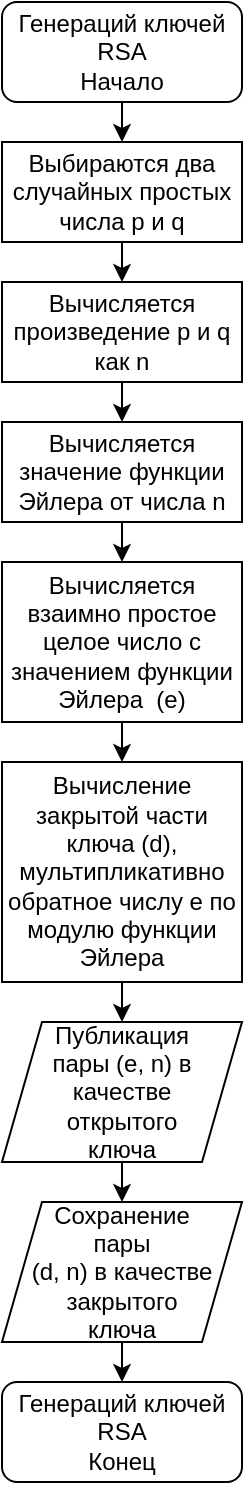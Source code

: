 <mxfile version="14.5.7" type="device" pages="14"><diagram id="L7cr0gaA0TN5B_41jtq1" name="Page-1"><mxGraphModel dx="946" dy="646" grid="1" gridSize="10" guides="1" tooltips="1" connect="1" arrows="1" fold="1" page="1" pageScale="1" pageWidth="827" pageHeight="1169" math="0" shadow="0"><root><mxCell id="0"/><mxCell id="1" parent="0"/><mxCell id="LcRq1vkLbpDVGEWHqy5g-3" style="edgeStyle=orthogonalEdgeStyle;rounded=0;orthogonalLoop=1;jettySize=auto;html=1;exitX=0.5;exitY=1;exitDx=0;exitDy=0;entryX=0.5;entryY=0;entryDx=0;entryDy=0;" parent="1" source="LcRq1vkLbpDVGEWHqy5g-1" target="LcRq1vkLbpDVGEWHqy5g-2" edge="1"><mxGeometry relative="1" as="geometry"/></mxCell><mxCell id="LcRq1vkLbpDVGEWHqy5g-1" value="Генераций ключей RSA&lt;br&gt;Начало" style="rounded=1;whiteSpace=wrap;html=1;" parent="1" vertex="1"><mxGeometry x="40" y="10" width="120" height="50" as="geometry"/></mxCell><mxCell id="LcRq1vkLbpDVGEWHqy5g-5" style="edgeStyle=orthogonalEdgeStyle;rounded=0;orthogonalLoop=1;jettySize=auto;html=1;exitX=0.5;exitY=1;exitDx=0;exitDy=0;entryX=0.5;entryY=0;entryDx=0;entryDy=0;" parent="1" source="LcRq1vkLbpDVGEWHqy5g-2" target="LcRq1vkLbpDVGEWHqy5g-4" edge="1"><mxGeometry relative="1" as="geometry"/></mxCell><mxCell id="LcRq1vkLbpDVGEWHqy5g-2" value="Выбираются два случайных простых числа p и q" style="rounded=0;whiteSpace=wrap;html=1;" parent="1" vertex="1"><mxGeometry x="40" y="80" width="120" height="50" as="geometry"/></mxCell><mxCell id="LcRq1vkLbpDVGEWHqy5g-7" style="edgeStyle=orthogonalEdgeStyle;rounded=0;orthogonalLoop=1;jettySize=auto;html=1;exitX=0.5;exitY=1;exitDx=0;exitDy=0;entryX=0.5;entryY=0;entryDx=0;entryDy=0;" parent="1" source="LcRq1vkLbpDVGEWHqy5g-4" target="LcRq1vkLbpDVGEWHqy5g-6" edge="1"><mxGeometry relative="1" as="geometry"/></mxCell><mxCell id="LcRq1vkLbpDVGEWHqy5g-4" value="Вычисляется произведение p и q как n" style="rounded=0;whiteSpace=wrap;html=1;" parent="1" vertex="1"><mxGeometry x="40" y="150" width="120" height="50" as="geometry"/></mxCell><mxCell id="LcRq1vkLbpDVGEWHqy5g-9" style="edgeStyle=orthogonalEdgeStyle;rounded=0;orthogonalLoop=1;jettySize=auto;html=1;exitX=0.5;exitY=1;exitDx=0;exitDy=0;entryX=0.5;entryY=0;entryDx=0;entryDy=0;" parent="1" source="LcRq1vkLbpDVGEWHqy5g-6" target="LcRq1vkLbpDVGEWHqy5g-8" edge="1"><mxGeometry relative="1" as="geometry"/></mxCell><mxCell id="LcRq1vkLbpDVGEWHqy5g-6" value="Вычисляется значение функции Эйлера от числа n" style="rounded=0;whiteSpace=wrap;html=1;" parent="1" vertex="1"><mxGeometry x="40" y="220" width="120" height="50" as="geometry"/></mxCell><mxCell id="LcRq1vkLbpDVGEWHqy5g-12" style="edgeStyle=orthogonalEdgeStyle;rounded=0;orthogonalLoop=1;jettySize=auto;html=1;exitX=0.5;exitY=1;exitDx=0;exitDy=0;entryX=0.5;entryY=0;entryDx=0;entryDy=0;" parent="1" source="LcRq1vkLbpDVGEWHqy5g-8" target="LcRq1vkLbpDVGEWHqy5g-10" edge="1"><mxGeometry relative="1" as="geometry"/></mxCell><mxCell id="LcRq1vkLbpDVGEWHqy5g-8" value="Вычисляется взаимно простое целое число с значением функции Эйлера&amp;nbsp; (е)" style="rounded=0;whiteSpace=wrap;html=1;" parent="1" vertex="1"><mxGeometry x="40" y="290" width="120" height="80" as="geometry"/></mxCell><mxCell id="LcRq1vkLbpDVGEWHqy5g-13" style="edgeStyle=orthogonalEdgeStyle;rounded=0;orthogonalLoop=1;jettySize=auto;html=1;exitX=0.5;exitY=1;exitDx=0;exitDy=0;entryX=0.5;entryY=0;entryDx=0;entryDy=0;" parent="1" source="LcRq1vkLbpDVGEWHqy5g-10" target="LcRq1vkLbpDVGEWHqy5g-11" edge="1"><mxGeometry relative="1" as="geometry"/></mxCell><mxCell id="LcRq1vkLbpDVGEWHqy5g-10" value="Вычисление закрытой части ключа (d), мультипликативно обратное числу e по модулю функции Эйлера" style="rounded=0;whiteSpace=wrap;html=1;" parent="1" vertex="1"><mxGeometry x="40" y="390" width="120" height="110" as="geometry"/></mxCell><mxCell id="LcRq1vkLbpDVGEWHqy5g-17" style="edgeStyle=orthogonalEdgeStyle;rounded=0;orthogonalLoop=1;jettySize=auto;html=1;exitX=0.5;exitY=1;exitDx=0;exitDy=0;entryX=0.5;entryY=0;entryDx=0;entryDy=0;" parent="1" source="LcRq1vkLbpDVGEWHqy5g-11" target="LcRq1vkLbpDVGEWHqy5g-14" edge="1"><mxGeometry relative="1" as="geometry"/></mxCell><mxCell id="LcRq1vkLbpDVGEWHqy5g-11" value="Публикация &lt;br&gt;пары (e, n) в качестве &lt;br&gt;открытого &lt;br&gt;ключа" style="shape=parallelogram;perimeter=parallelogramPerimeter;whiteSpace=wrap;html=1;fixedSize=1;" parent="1" vertex="1"><mxGeometry x="40" y="520" width="120" height="70" as="geometry"/></mxCell><mxCell id="LcRq1vkLbpDVGEWHqy5g-19" style="edgeStyle=orthogonalEdgeStyle;rounded=0;orthogonalLoop=1;jettySize=auto;html=1;exitX=0.5;exitY=1;exitDx=0;exitDy=0;entryX=0.5;entryY=0;entryDx=0;entryDy=0;" parent="1" source="LcRq1vkLbpDVGEWHqy5g-14" target="LcRq1vkLbpDVGEWHqy5g-18" edge="1"><mxGeometry relative="1" as="geometry"/></mxCell><mxCell id="LcRq1vkLbpDVGEWHqy5g-14" value="Сохранение &lt;br&gt;пары &lt;br&gt;(d, n) в качестве закрытого &lt;br&gt;ключа" style="shape=parallelogram;perimeter=parallelogramPerimeter;whiteSpace=wrap;html=1;fixedSize=1;" parent="1" vertex="1"><mxGeometry x="40" y="610" width="120" height="70" as="geometry"/></mxCell><mxCell id="LcRq1vkLbpDVGEWHqy5g-18" value="Генераций ключей RSA&lt;br&gt;Конец" style="rounded=1;whiteSpace=wrap;html=1;" parent="1" vertex="1"><mxGeometry x="40" y="700" width="120" height="50" as="geometry"/></mxCell></root></mxGraphModel></diagram><diagram id="5fMhO0QiK-E3hO17o-Jb" name="Page-2"><mxGraphModel dx="1422" dy="832" grid="1" gridSize="10" guides="1" tooltips="1" connect="1" arrows="1" fold="1" page="1" pageScale="1" pageWidth="827" pageHeight="1169" math="0" shadow="0"><root><mxCell id="gS5ibqd79f4beLeZwo3D-0"/><mxCell id="gS5ibqd79f4beLeZwo3D-1" parent="gS5ibqd79f4beLeZwo3D-0"/><mxCell id="YdseKobMxbeHul6nstSZ-2" style="edgeStyle=orthogonalEdgeStyle;rounded=0;orthogonalLoop=1;jettySize=auto;html=1;exitX=0.5;exitY=1;exitDx=0;exitDy=0;entryX=0.5;entryY=0;entryDx=0;entryDy=0;" parent="gS5ibqd79f4beLeZwo3D-1" source="YdseKobMxbeHul6nstSZ-0" target="YdseKobMxbeHul6nstSZ-1" edge="1"><mxGeometry relative="1" as="geometry"/></mxCell><mxCell id="YdseKobMxbeHul6nstSZ-0" value="Генерация ключей Elgamal&lt;br&gt;Начало" style="rounded=1;whiteSpace=wrap;html=1;" parent="gS5ibqd79f4beLeZwo3D-1" vertex="1"><mxGeometry x="80" y="40" width="120" height="60" as="geometry"/></mxCell><mxCell id="YdseKobMxbeHul6nstSZ-4" style="edgeStyle=orthogonalEdgeStyle;rounded=0;orthogonalLoop=1;jettySize=auto;html=1;exitX=0.5;exitY=1;exitDx=0;exitDy=0;entryX=0.5;entryY=0;entryDx=0;entryDy=0;" parent="gS5ibqd79f4beLeZwo3D-1" source="YdseKobMxbeHul6nstSZ-1" target="YdseKobMxbeHul6nstSZ-3" edge="1"><mxGeometry relative="1" as="geometry"/></mxCell><mxCell id="YdseKobMxbeHul6nstSZ-1" value="Генерация случайного простого числа(p)" style="rounded=0;whiteSpace=wrap;html=1;" parent="gS5ibqd79f4beLeZwo3D-1" vertex="1"><mxGeometry x="80" y="120" width="120" height="60" as="geometry"/></mxCell><mxCell id="YdseKobMxbeHul6nstSZ-6" style="edgeStyle=orthogonalEdgeStyle;rounded=0;orthogonalLoop=1;jettySize=auto;html=1;exitX=0.5;exitY=1;exitDx=0;exitDy=0;entryX=0.5;entryY=0;entryDx=0;entryDy=0;" parent="gS5ibqd79f4beLeZwo3D-1" source="YdseKobMxbeHul6nstSZ-3" target="YdseKobMxbeHul6nstSZ-5" edge="1"><mxGeometry relative="1" as="geometry"/></mxCell><mxCell id="YdseKobMxbeHul6nstSZ-3" value="Выбор числа g - первообразного корня p" style="rounded=0;whiteSpace=wrap;html=1;" parent="gS5ibqd79f4beLeZwo3D-1" vertex="1"><mxGeometry x="80" y="200" width="120" height="60" as="geometry"/></mxCell><mxCell id="YdseKobMxbeHul6nstSZ-8" style="edgeStyle=orthogonalEdgeStyle;rounded=0;orthogonalLoop=1;jettySize=auto;html=1;exitX=0.5;exitY=1;exitDx=0;exitDy=0;entryX=0.5;entryY=0;entryDx=0;entryDy=0;" parent="gS5ibqd79f4beLeZwo3D-1" source="YdseKobMxbeHul6nstSZ-5" target="YdseKobMxbeHul6nstSZ-7" edge="1"><mxGeometry relative="1" as="geometry"/></mxCell><mxCell id="YdseKobMxbeHul6nstSZ-5" value="Выбор случайного целого числа x, взаимно простого с (p-1)" style="rounded=0;whiteSpace=wrap;html=1;" parent="gS5ibqd79f4beLeZwo3D-1" vertex="1"><mxGeometry x="80" y="280" width="120" height="60" as="geometry"/></mxCell><mxCell id="YdseKobMxbeHul6nstSZ-10" style="edgeStyle=orthogonalEdgeStyle;rounded=0;orthogonalLoop=1;jettySize=auto;html=1;exitX=0.5;exitY=1;exitDx=0;exitDy=0;entryX=0.5;entryY=0;entryDx=0;entryDy=0;" parent="gS5ibqd79f4beLeZwo3D-1" source="YdseKobMxbeHul6nstSZ-7" target="YdseKobMxbeHul6nstSZ-9" edge="1"><mxGeometry relative="1" as="geometry"/></mxCell><mxCell id="YdseKobMxbeHul6nstSZ-7" value="Вычисление открытого ключа y" style="rounded=0;whiteSpace=wrap;html=1;" parent="gS5ibqd79f4beLeZwo3D-1" vertex="1"><mxGeometry x="80" y="360" width="120" height="60" as="geometry"/></mxCell><mxCell id="YdseKobMxbeHul6nstSZ-9" value="Генерация ключей Elgamal&lt;br&gt;Конец" style="rounded=1;whiteSpace=wrap;html=1;" parent="gS5ibqd79f4beLeZwo3D-1" vertex="1"><mxGeometry x="80" y="440" width="120" height="60" as="geometry"/></mxCell></root></mxGraphModel></diagram><diagram id="4t1h5jkRxhviS188A-cJ" name="DH"><mxGraphModel dx="1185" dy="646" grid="1" gridSize="10" guides="1" tooltips="1" connect="1" arrows="1" fold="1" page="1" pageScale="1" pageWidth="827" pageHeight="1169" math="0" shadow="0"><root><mxCell id="d6CawB3Q3JXTjfJYBXyI-0"/><mxCell id="d6CawB3Q3JXTjfJYBXyI-1" parent="d6CawB3Q3JXTjfJYBXyI-0"/><mxCell id="dn1mY0_7q6gnHFDYHwN5-2" style="edgeStyle=orthogonalEdgeStyle;rounded=0;orthogonalLoop=1;jettySize=auto;html=1;exitX=0.5;exitY=1;exitDx=0;exitDy=0;entryX=0.5;entryY=0;entryDx=0;entryDy=0;" edge="1" parent="d6CawB3Q3JXTjfJYBXyI-1" source="dn1mY0_7q6gnHFDYHwN5-0" target="dn1mY0_7q6gnHFDYHwN5-1"><mxGeometry relative="1" as="geometry"/></mxCell><mxCell id="dn1mY0_7q6gnHFDYHwN5-0" value="Генерация ключей DH&lt;br&gt;Начало" style="rounded=1;whiteSpace=wrap;html=1;" vertex="1" parent="d6CawB3Q3JXTjfJYBXyI-1"><mxGeometry x="80" y="40" width="120" height="60" as="geometry"/></mxCell><mxCell id="dn1mY0_7q6gnHFDYHwN5-4" style="edgeStyle=orthogonalEdgeStyle;rounded=0;orthogonalLoop=1;jettySize=auto;html=1;exitX=0.5;exitY=1;exitDx=0;exitDy=0;entryX=0.5;entryY=0;entryDx=0;entryDy=0;" edge="1" parent="d6CawB3Q3JXTjfJYBXyI-1" source="dn1mY0_7q6gnHFDYHwN5-1" target="dn1mY0_7q6gnHFDYHwN5-3"><mxGeometry relative="1" as="geometry"/></mxCell><mxCell id="dn1mY0_7q6gnHFDYHwN5-1" value="Определение двух чисел g и q" style="rounded=0;whiteSpace=wrap;html=1;" vertex="1" parent="d6CawB3Q3JXTjfJYBXyI-1"><mxGeometry x="80" y="120" width="120" height="60" as="geometry"/></mxCell><mxCell id="dn1mY0_7q6gnHFDYHwN5-6" value="" style="edgeStyle=orthogonalEdgeStyle;rounded=0;orthogonalLoop=1;jettySize=auto;html=1;" edge="1" parent="d6CawB3Q3JXTjfJYBXyI-1" source="dn1mY0_7q6gnHFDYHwN5-3" target="dn1mY0_7q6gnHFDYHwN5-5"><mxGeometry relative="1" as="geometry"/></mxCell><mxCell id="dn1mY0_7q6gnHFDYHwN5-3" value="Генерация больших чисел a и b" style="rounded=0;whiteSpace=wrap;html=1;" vertex="1" parent="d6CawB3Q3JXTjfJYBXyI-1"><mxGeometry x="80" y="200" width="120" height="50" as="geometry"/></mxCell><mxCell id="dn1mY0_7q6gnHFDYHwN5-8" style="edgeStyle=orthogonalEdgeStyle;rounded=0;orthogonalLoop=1;jettySize=auto;html=1;exitX=0.5;exitY=1;exitDx=0;exitDy=0;entryX=0.5;entryY=0;entryDx=0;entryDy=0;" edge="1" parent="d6CawB3Q3JXTjfJYBXyI-1" source="dn1mY0_7q6gnHFDYHwN5-5" target="dn1mY0_7q6gnHFDYHwN5-7"><mxGeometry relative="1" as="geometry"/></mxCell><mxCell id="dn1mY0_7q6gnHFDYHwN5-5" value="Вычисление A&amp;nbsp;" style="rounded=0;whiteSpace=wrap;html=1;" vertex="1" parent="d6CawB3Q3JXTjfJYBXyI-1"><mxGeometry x="80" y="270" width="120" height="40" as="geometry"/></mxCell><mxCell id="dn1mY0_7q6gnHFDYHwN5-10" style="edgeStyle=orthogonalEdgeStyle;rounded=0;orthogonalLoop=1;jettySize=auto;html=1;exitX=0.5;exitY=1;exitDx=0;exitDy=0;entryX=0.5;entryY=0;entryDx=0;entryDy=0;" edge="1" parent="d6CawB3Q3JXTjfJYBXyI-1" source="dn1mY0_7q6gnHFDYHwN5-7" target="dn1mY0_7q6gnHFDYHwN5-9"><mxGeometry relative="1" as="geometry"/></mxCell><mxCell id="dn1mY0_7q6gnHFDYHwN5-7" value="Вычисление B" style="rounded=0;whiteSpace=wrap;html=1;" vertex="1" parent="d6CawB3Q3JXTjfJYBXyI-1"><mxGeometry x="80" y="330" width="120" height="40" as="geometry"/></mxCell><mxCell id="dn1mY0_7q6gnHFDYHwN5-12" style="edgeStyle=orthogonalEdgeStyle;rounded=0;orthogonalLoop=1;jettySize=auto;html=1;exitX=0.5;exitY=1;exitDx=0;exitDy=0;entryX=0.5;entryY=0;entryDx=0;entryDy=0;" edge="1" parent="d6CawB3Q3JXTjfJYBXyI-1" source="dn1mY0_7q6gnHFDYHwN5-9" target="dn1mY0_7q6gnHFDYHwN5-11"><mxGeometry relative="1" as="geometry"/></mxCell><mxCell id="dn1mY0_7q6gnHFDYHwN5-9" value="Вычисление K" style="rounded=0;whiteSpace=wrap;html=1;" vertex="1" parent="d6CawB3Q3JXTjfJYBXyI-1"><mxGeometry x="80" y="390" width="120" height="40" as="geometry"/></mxCell><mxCell id="dn1mY0_7q6gnHFDYHwN5-14" style="edgeStyle=orthogonalEdgeStyle;rounded=0;orthogonalLoop=1;jettySize=auto;html=1;exitX=0.5;exitY=1;exitDx=0;exitDy=0;entryX=0.5;entryY=0;entryDx=0;entryDy=0;" edge="1" parent="d6CawB3Q3JXTjfJYBXyI-1" source="dn1mY0_7q6gnHFDYHwN5-11" target="dn1mY0_7q6gnHFDYHwN5-13"><mxGeometry relative="1" as="geometry"/></mxCell><mxCell id="dn1mY0_7q6gnHFDYHwN5-11" value="Значение K является &lt;br&gt;закрытым ключом, который &lt;br&gt;есть у &lt;br&gt;каждого собеседника" style="shape=parallelogram;perimeter=parallelogramPerimeter;whiteSpace=wrap;html=1;fixedSize=1;" vertex="1" parent="d6CawB3Q3JXTjfJYBXyI-1"><mxGeometry x="80" y="450" width="120" height="110" as="geometry"/></mxCell><mxCell id="dn1mY0_7q6gnHFDYHwN5-13" value="Генерация ключей DH&lt;br&gt;Конец" style="rounded=1;whiteSpace=wrap;html=1;" vertex="1" parent="d6CawB3Q3JXTjfJYBXyI-1"><mxGeometry x="80" y="580" width="120" height="60" as="geometry"/></mxCell></root></mxGraphModel></diagram><diagram id="SQT-_qul33Tjooodx9zW" name="ECC"><mxGraphModel dx="1422" dy="832" grid="1" gridSize="10" guides="1" tooltips="1" connect="1" arrows="1" fold="1" page="1" pageScale="1" pageWidth="827" pageHeight="1169" math="0" shadow="0"><root><mxCell id="9V5VBZKQPyvTIXtJ27AU-0"/><mxCell id="9V5VBZKQPyvTIXtJ27AU-1" parent="9V5VBZKQPyvTIXtJ27AU-0"/></root></mxGraphModel></diagram><diagram id="oCDBGwnrMqljso6xprhS" name="Модульная структура"><mxGraphModel dx="813" dy="475" grid="1" gridSize="10" guides="1" tooltips="1" connect="1" arrows="1" fold="1" page="1" pageScale="1" pageWidth="827" pageHeight="1169" math="0" shadow="0"><root><mxCell id="THp_HFHGKns4nqdGfpUB-0"/><mxCell id="THp_HFHGKns4nqdGfpUB-1" parent="THp_HFHGKns4nqdGfpUB-0"/><mxCell id="THp_HFHGKns4nqdGfpUB-4" style="edgeStyle=orthogonalEdgeStyle;rounded=0;orthogonalLoop=1;jettySize=auto;html=1;exitX=0;exitY=0.5;exitDx=0;exitDy=0;entryX=1;entryY=0.5;entryDx=0;entryDy=0;" edge="1" parent="THp_HFHGKns4nqdGfpUB-1" source="THp_HFHGKns4nqdGfpUB-2" target="THp_HFHGKns4nqdGfpUB-3"><mxGeometry relative="1" as="geometry"/></mxCell><mxCell id="THp_HFHGKns4nqdGfpUB-6" style="edgeStyle=orthogonalEdgeStyle;rounded=0;orthogonalLoop=1;jettySize=auto;html=1;exitX=1;exitY=0.5;exitDx=0;exitDy=0;entryX=0;entryY=0.5;entryDx=0;entryDy=0;" edge="1" parent="THp_HFHGKns4nqdGfpUB-1" source="THp_HFHGKns4nqdGfpUB-2" target="THp_HFHGKns4nqdGfpUB-5"><mxGeometry relative="1" as="geometry"/></mxCell><mxCell id="THp_HFHGKns4nqdGfpUB-8" style="edgeStyle=orthogonalEdgeStyle;rounded=0;orthogonalLoop=1;jettySize=auto;html=1;exitX=0.5;exitY=0;exitDx=0;exitDy=0;entryX=0.5;entryY=1;entryDx=0;entryDy=0;" edge="1" parent="THp_HFHGKns4nqdGfpUB-1" source="THp_HFHGKns4nqdGfpUB-2" target="THp_HFHGKns4nqdGfpUB-7"><mxGeometry relative="1" as="geometry"/></mxCell><mxCell id="THp_HFHGKns4nqdGfpUB-2" value="Модуль графического интерфейса" style="rounded=0;whiteSpace=wrap;html=1;" vertex="1" parent="THp_HFHGKns4nqdGfpUB-1"><mxGeometry x="350" y="230" width="120" height="60" as="geometry"/></mxCell><mxCell id="THp_HFHGKns4nqdGfpUB-10" style="edgeStyle=orthogonalEdgeStyle;rounded=0;orthogonalLoop=1;jettySize=auto;html=1;exitX=0.5;exitY=0;exitDx=0;exitDy=0;entryX=0;entryY=0.5;entryDx=0;entryDy=0;" edge="1" parent="THp_HFHGKns4nqdGfpUB-1" source="THp_HFHGKns4nqdGfpUB-3" target="THp_HFHGKns4nqdGfpUB-7"><mxGeometry relative="1" as="geometry"/></mxCell><mxCell id="THp_HFHGKns4nqdGfpUB-3" value="Модуль генерации ключей" style="rounded=0;whiteSpace=wrap;html=1;" vertex="1" parent="THp_HFHGKns4nqdGfpUB-1"><mxGeometry x="120" y="230" width="120" height="60" as="geometry"/></mxCell><mxCell id="THp_HFHGKns4nqdGfpUB-9" style="edgeStyle=orthogonalEdgeStyle;rounded=0;orthogonalLoop=1;jettySize=auto;html=1;exitX=0.5;exitY=0;exitDx=0;exitDy=0;entryX=1;entryY=0.5;entryDx=0;entryDy=0;" edge="1" parent="THp_HFHGKns4nqdGfpUB-1" source="THp_HFHGKns4nqdGfpUB-5" target="THp_HFHGKns4nqdGfpUB-7"><mxGeometry relative="1" as="geometry"/></mxCell><mxCell id="THp_HFHGKns4nqdGfpUB-5" value="Модуль загрузки/сохранения состояния работы в файл" style="rounded=0;whiteSpace=wrap;html=1;" vertex="1" parent="THp_HFHGKns4nqdGfpUB-1"><mxGeometry x="580" y="230" width="120" height="60" as="geometry"/></mxCell><mxCell id="THp_HFHGKns4nqdGfpUB-7" value="Модуль шифрации/дешифрации данных" style="rounded=0;whiteSpace=wrap;html=1;" vertex="1" parent="THp_HFHGKns4nqdGfpUB-1"><mxGeometry x="350" y="90" width="120" height="60" as="geometry"/></mxCell></root></mxGraphModel></diagram><diagram id="9s9c-23PaSaXGCoGaCPr" name="Шифрация"><mxGraphModel dx="981" dy="534" grid="1" gridSize="10" guides="1" tooltips="1" connect="1" arrows="1" fold="1" page="1" pageScale="1" pageWidth="827" pageHeight="1169" math="0" shadow="0"><root><mxCell id="3tXvgpMT6Uuk34EmMAMJ-0"/><mxCell id="3tXvgpMT6Uuk34EmMAMJ-1" parent="3tXvgpMT6Uuk34EmMAMJ-0"/><mxCell id="3tXvgpMT6Uuk34EmMAMJ-4" style="edgeStyle=orthogonalEdgeStyle;rounded=0;orthogonalLoop=1;jettySize=auto;html=1;exitX=0.5;exitY=1;exitDx=0;exitDy=0;entryX=0.5;entryY=0;entryDx=0;entryDy=0;" edge="1" parent="3tXvgpMT6Uuk34EmMAMJ-1" source="3tXvgpMT6Uuk34EmMAMJ-2" target="3tXvgpMT6Uuk34EmMAMJ-3"><mxGeometry relative="1" as="geometry"/></mxCell><mxCell id="3tXvgpMT6Uuk34EmMAMJ-2" value="Шифрация данных&lt;br&gt;Начало" style="rounded=1;whiteSpace=wrap;html=1;" vertex="1" parent="3tXvgpMT6Uuk34EmMAMJ-1"><mxGeometry x="120" y="40" width="120" height="60" as="geometry"/></mxCell><mxCell id="3tXvgpMT6Uuk34EmMAMJ-6" style="edgeStyle=orthogonalEdgeStyle;rounded=0;orthogonalLoop=1;jettySize=auto;html=1;exitX=0.5;exitY=1;exitDx=0;exitDy=0;entryX=0.5;entryY=0;entryDx=0;entryDy=0;" edge="1" parent="3tXvgpMT6Uuk34EmMAMJ-1" source="3tXvgpMT6Uuk34EmMAMJ-3" target="3tXvgpMT6Uuk34EmMAMJ-5"><mxGeometry relative="1" as="geometry"/></mxCell><mxCell id="3tXvgpMT6Uuk34EmMAMJ-3" value="Взять открытый ключ" style="rounded=0;whiteSpace=wrap;html=1;" vertex="1" parent="3tXvgpMT6Uuk34EmMAMJ-1"><mxGeometry x="120" y="120" width="120" height="40" as="geometry"/></mxCell><mxCell id="3tXvgpMT6Uuk34EmMAMJ-8" style="edgeStyle=orthogonalEdgeStyle;rounded=0;orthogonalLoop=1;jettySize=auto;html=1;exitX=0.5;exitY=1;exitDx=0;exitDy=0;entryX=0.5;entryY=0;entryDx=0;entryDy=0;" edge="1" parent="3tXvgpMT6Uuk34EmMAMJ-1" source="3tXvgpMT6Uuk34EmMAMJ-5" target="3tXvgpMT6Uuk34EmMAMJ-7"><mxGeometry relative="1" as="geometry"/></mxCell><mxCell id="3tXvgpMT6Uuk34EmMAMJ-5" value="Сгенерировать сообщение" style="rounded=0;whiteSpace=wrap;html=1;" vertex="1" parent="3tXvgpMT6Uuk34EmMAMJ-1"><mxGeometry x="120" y="180" width="120" height="50" as="geometry"/></mxCell><mxCell id="3tXvgpMT6Uuk34EmMAMJ-10" style="edgeStyle=orthogonalEdgeStyle;rounded=0;orthogonalLoop=1;jettySize=auto;html=1;exitX=0.5;exitY=1;exitDx=0;exitDy=0;entryX=0.5;entryY=0;entryDx=0;entryDy=0;" edge="1" parent="3tXvgpMT6Uuk34EmMAMJ-1" source="3tXvgpMT6Uuk34EmMAMJ-7" target="3tXvgpMT6Uuk34EmMAMJ-9"><mxGeometry relative="1" as="geometry"/></mxCell><mxCell id="3tXvgpMT6Uuk34EmMAMJ-7" value="Зашифровать сообщение открытым ключом" style="rounded=0;whiteSpace=wrap;html=1;" vertex="1" parent="3tXvgpMT6Uuk34EmMAMJ-1"><mxGeometry x="120" y="250" width="120" height="50" as="geometry"/></mxCell><mxCell id="3tXvgpMT6Uuk34EmMAMJ-13" style="edgeStyle=orthogonalEdgeStyle;rounded=0;orthogonalLoop=1;jettySize=auto;html=1;exitX=0.5;exitY=1;exitDx=0;exitDy=0;entryX=0.5;entryY=0;entryDx=0;entryDy=0;" edge="1" parent="3tXvgpMT6Uuk34EmMAMJ-1" source="3tXvgpMT6Uuk34EmMAMJ-9" target="3tXvgpMT6Uuk34EmMAMJ-12"><mxGeometry relative="1" as="geometry"/></mxCell><mxCell id="3tXvgpMT6Uuk34EmMAMJ-9" value="Выдать&amp;nbsp;&lt;br&gt;зашифрованное&lt;br&gt;сообщение" style="shape=parallelogram;perimeter=parallelogramPerimeter;whiteSpace=wrap;html=1;fixedSize=1;" vertex="1" parent="3tXvgpMT6Uuk34EmMAMJ-1"><mxGeometry x="120" y="320" width="120" height="60" as="geometry"/></mxCell><mxCell id="3tXvgpMT6Uuk34EmMAMJ-12" value="Шифрация данных&lt;br&gt;Конец" style="rounded=1;whiteSpace=wrap;html=1;" vertex="1" parent="3tXvgpMT6Uuk34EmMAMJ-1"><mxGeometry x="120" y="400" width="120" height="60" as="geometry"/></mxCell></root></mxGraphModel></diagram><diagram id="j3em4s16A9eCLs9lyYe8" name="Дешифрация"><mxGraphModel dx="813" dy="443" grid="1" gridSize="10" guides="1" tooltips="1" connect="1" arrows="1" fold="1" page="1" pageScale="1" pageWidth="827" pageHeight="1169" math="0" shadow="0"><root><mxCell id="Lt16CT2gI6Wk_SSkEeDs-0"/><mxCell id="Lt16CT2gI6Wk_SSkEeDs-1" parent="Lt16CT2gI6Wk_SSkEeDs-0"/><mxCell id="Lt16CT2gI6Wk_SSkEeDs-2" style="edgeStyle=orthogonalEdgeStyle;rounded=0;orthogonalLoop=1;jettySize=auto;html=1;exitX=0.5;exitY=1;exitDx=0;exitDy=0;entryX=0.5;entryY=0;entryDx=0;entryDy=0;" edge="1" parent="Lt16CT2gI6Wk_SSkEeDs-1" source="Lt16CT2gI6Wk_SSkEeDs-3" target="Lt16CT2gI6Wk_SSkEeDs-5"><mxGeometry relative="1" as="geometry"/></mxCell><mxCell id="Lt16CT2gI6Wk_SSkEeDs-3" value="Дешифрация данных&lt;br&gt;Начало" style="rounded=1;whiteSpace=wrap;html=1;" vertex="1" parent="Lt16CT2gI6Wk_SSkEeDs-1"><mxGeometry x="120" y="40" width="120" height="60" as="geometry"/></mxCell><mxCell id="Lt16CT2gI6Wk_SSkEeDs-4" style="edgeStyle=orthogonalEdgeStyle;rounded=0;orthogonalLoop=1;jettySize=auto;html=1;exitX=0.5;exitY=1;exitDx=0;exitDy=0;entryX=0.5;entryY=0;entryDx=0;entryDy=0;" edge="1" parent="Lt16CT2gI6Wk_SSkEeDs-1" source="Lt16CT2gI6Wk_SSkEeDs-5" target="Lt16CT2gI6Wk_SSkEeDs-7"><mxGeometry relative="1" as="geometry"/></mxCell><mxCell id="Lt16CT2gI6Wk_SSkEeDs-5" value="Принять зашифрованное сообщение" style="rounded=0;whiteSpace=wrap;html=1;" vertex="1" parent="Lt16CT2gI6Wk_SSkEeDs-1"><mxGeometry x="120" y="120" width="120" height="40" as="geometry"/></mxCell><mxCell id="Lt16CT2gI6Wk_SSkEeDs-6" style="edgeStyle=orthogonalEdgeStyle;rounded=0;orthogonalLoop=1;jettySize=auto;html=1;exitX=0.5;exitY=1;exitDx=0;exitDy=0;entryX=0.5;entryY=0;entryDx=0;entryDy=0;" edge="1" parent="Lt16CT2gI6Wk_SSkEeDs-1" source="Lt16CT2gI6Wk_SSkEeDs-7" target="Lt16CT2gI6Wk_SSkEeDs-9"><mxGeometry relative="1" as="geometry"/></mxCell><mxCell id="Lt16CT2gI6Wk_SSkEeDs-7" value="Взять закрытый ключ" style="rounded=0;whiteSpace=wrap;html=1;" vertex="1" parent="Lt16CT2gI6Wk_SSkEeDs-1"><mxGeometry x="120" y="180" width="120" height="50" as="geometry"/></mxCell><mxCell id="Lt16CT2gI6Wk_SSkEeDs-8" style="edgeStyle=orthogonalEdgeStyle;rounded=0;orthogonalLoop=1;jettySize=auto;html=1;exitX=0.5;exitY=1;exitDx=0;exitDy=0;entryX=0.5;entryY=0;entryDx=0;entryDy=0;" edge="1" parent="Lt16CT2gI6Wk_SSkEeDs-1" source="Lt16CT2gI6Wk_SSkEeDs-9" target="Lt16CT2gI6Wk_SSkEeDs-11"><mxGeometry relative="1" as="geometry"/></mxCell><mxCell id="Lt16CT2gI6Wk_SSkEeDs-9" value="Применить закрытый ключ для дешифрации" style="rounded=0;whiteSpace=wrap;html=1;" vertex="1" parent="Lt16CT2gI6Wk_SSkEeDs-1"><mxGeometry x="120" y="250" width="120" height="50" as="geometry"/></mxCell><mxCell id="Lt16CT2gI6Wk_SSkEeDs-10" style="edgeStyle=orthogonalEdgeStyle;rounded=0;orthogonalLoop=1;jettySize=auto;html=1;exitX=0.5;exitY=1;exitDx=0;exitDy=0;entryX=0.5;entryY=0;entryDx=0;entryDy=0;" edge="1" parent="Lt16CT2gI6Wk_SSkEeDs-1" source="Lt16CT2gI6Wk_SSkEeDs-11" target="Lt16CT2gI6Wk_SSkEeDs-12"><mxGeometry relative="1" as="geometry"/></mxCell><mxCell id="Lt16CT2gI6Wk_SSkEeDs-11" value="Выдать исходное&amp;nbsp;&lt;br&gt;сообщение" style="shape=parallelogram;perimeter=parallelogramPerimeter;whiteSpace=wrap;html=1;fixedSize=1;" vertex="1" parent="Lt16CT2gI6Wk_SSkEeDs-1"><mxGeometry x="120" y="320" width="120" height="60" as="geometry"/></mxCell><mxCell id="Lt16CT2gI6Wk_SSkEeDs-12" value="Дешифрация данных&lt;br&gt;Конец" style="rounded=1;whiteSpace=wrap;html=1;" vertex="1" parent="Lt16CT2gI6Wk_SSkEeDs-1"><mxGeometry x="120" y="400" width="120" height="60" as="geometry"/></mxCell></root></mxGraphModel></diagram><diagram id="Kghk6OGSk5JFW4gyBwFQ" name="Схема граф интерфейса"><mxGraphModel dx="1422" dy="775" grid="1" gridSize="10" guides="1" tooltips="1" connect="1" arrows="1" fold="1" page="1" pageScale="1" pageWidth="827" pageHeight="1169" math="0" shadow="0"><root><mxCell id="uFFjlCPx34dBJzYT7sog-0"/><mxCell id="uFFjlCPx34dBJzYT7sog-1" parent="uFFjlCPx34dBJzYT7sog-0"/><mxCell id="uFFjlCPx34dBJzYT7sog-2" value="" style="rounded=0;whiteSpace=wrap;html=1;fillColor=none;" parent="uFFjlCPx34dBJzYT7sog-1" vertex="1"><mxGeometry x="140" y="80" width="540" height="240" as="geometry"/></mxCell><mxCell id="uFFjlCPx34dBJzYT7sog-3" value="" style="rounded=0;whiteSpace=wrap;html=1;fillColor=none;" parent="uFFjlCPx34dBJzYT7sog-1" vertex="1"><mxGeometry x="140" y="80" width="240" height="20" as="geometry"/></mxCell><mxCell id="uFFjlCPx34dBJzYT7sog-4" value="Область основного меню" style="text;html=1;strokeColor=none;fillColor=none;align=center;verticalAlign=middle;whiteSpace=wrap;rounded=0;" parent="uFFjlCPx34dBJzYT7sog-1" vertex="1"><mxGeometry x="140" y="80" width="200" height="20" as="geometry"/></mxCell><mxCell id="uFFjlCPx34dBJzYT7sog-5" value="" style="rounded=0;whiteSpace=wrap;html=1;fillColor=none;" parent="uFFjlCPx34dBJzYT7sog-1" vertex="1"><mxGeometry x="140" y="110" width="420" height="20" as="geometry"/></mxCell><mxCell id="uFFjlCPx34dBJzYT7sog-6" value="Область меню с вкладками алгоритмов" style="text;html=1;strokeColor=none;fillColor=none;align=center;verticalAlign=middle;whiteSpace=wrap;rounded=0;" parent="uFFjlCPx34dBJzYT7sog-1" vertex="1"><mxGeometry x="160" y="110" width="230" height="20" as="geometry"/></mxCell><mxCell id="uFFjlCPx34dBJzYT7sog-7" value="Текст с текущим выполняемым действием" style="text;html=1;strokeColor=none;fillColor=none;align=center;verticalAlign=middle;whiteSpace=wrap;rounded=0;" parent="uFFjlCPx34dBJzYT7sog-1" vertex="1"><mxGeometry x="140" y="130" width="260" height="20" as="geometry"/></mxCell><mxCell id="uFFjlCPx34dBJzYT7sog-8" value="" style="rounded=0;whiteSpace=wrap;html=1;fillColor=none;" parent="uFFjlCPx34dBJzYT7sog-1" vertex="1"><mxGeometry x="140" y="160" width="230" height="160" as="geometry"/></mxCell><mxCell id="uFFjlCPx34dBJzYT7sog-9" value="" style="rounded=0;whiteSpace=wrap;html=1;fillColor=none;" parent="uFFjlCPx34dBJzYT7sog-1" vertex="1"><mxGeometry x="370" y="160" width="230" height="160" as="geometry"/></mxCell><mxCell id="uFFjlCPx34dBJzYT7sog-10" value="Область сообщений первого собеседника" style="text;html=1;strokeColor=none;fillColor=none;align=center;verticalAlign=middle;whiteSpace=wrap;rounded=0;" parent="uFFjlCPx34dBJzYT7sog-1" vertex="1"><mxGeometry x="140" y="170" width="165" height="20" as="geometry"/></mxCell><mxCell id="uFFjlCPx34dBJzYT7sog-11" value="Область сообщений второго собеседника" style="text;html=1;strokeColor=none;fillColor=none;align=center;verticalAlign=middle;whiteSpace=wrap;rounded=0;" parent="uFFjlCPx34dBJzYT7sog-1" vertex="1"><mxGeometry x="380" y="170" width="165" height="20" as="geometry"/></mxCell><mxCell id="uFFjlCPx34dBJzYT7sog-12" value="" style="rounded=0;whiteSpace=wrap;html=1;fillColor=none;" parent="uFFjlCPx34dBJzYT7sog-1" vertex="1"><mxGeometry x="600" y="160" width="80" height="160" as="geometry"/></mxCell><mxCell id="uFFjlCPx34dBJzYT7sog-13" value="Область истории выполненных шагов" style="text;html=1;strokeColor=none;fillColor=none;align=center;verticalAlign=middle;whiteSpace=wrap;rounded=0;" parent="uFFjlCPx34dBJzYT7sog-1" vertex="1"><mxGeometry x="605" y="160" width="70" height="70" as="geometry"/></mxCell></root></mxGraphModel></diagram><diagram id="_ETEdCwS-rq3hY3rzsis" name="Ввод ключей"><mxGraphModel dx="981" dy="534" grid="1" gridSize="10" guides="1" tooltips="1" connect="1" arrows="1" fold="1" page="1" pageScale="1" pageWidth="827" pageHeight="1169" math="0" shadow="0"><root><mxCell id="JD1KmKDnzCzHypANMnxQ-0"/><mxCell id="JD1KmKDnzCzHypANMnxQ-1" parent="JD1KmKDnzCzHypANMnxQ-0"/><mxCell id="vHPqP8QOe3V9FBUK7760-1" style="edgeStyle=orthogonalEdgeStyle;rounded=0;orthogonalLoop=1;jettySize=auto;html=1;exitX=0.5;exitY=1;exitDx=0;exitDy=0;entryX=0.5;entryY=0;entryDx=0;entryDy=0;" edge="1" parent="JD1KmKDnzCzHypANMnxQ-1" source="JD1KmKDnzCzHypANMnxQ-2" target="vHPqP8QOe3V9FBUK7760-0"><mxGeometry relative="1" as="geometry"/></mxCell><mxCell id="JD1KmKDnzCzHypANMnxQ-2" value="Ввод ключей&lt;br&gt;Начало" style="rounded=1;whiteSpace=wrap;html=1;" vertex="1" parent="JD1KmKDnzCzHypANMnxQ-1"><mxGeometry x="80" y="40" width="120" height="40" as="geometry"/></mxCell><mxCell id="vHPqP8QOe3V9FBUK7760-3" style="edgeStyle=orthogonalEdgeStyle;rounded=0;orthogonalLoop=1;jettySize=auto;html=1;exitX=0.5;exitY=1;exitDx=0;exitDy=0;entryX=0.5;entryY=0;entryDx=0;entryDy=0;" edge="1" parent="JD1KmKDnzCzHypANMnxQ-1" source="vHPqP8QOe3V9FBUK7760-0" target="vHPqP8QOe3V9FBUK7760-2"><mxGeometry relative="1" as="geometry"/></mxCell><mxCell id="vHPqP8QOe3V9FBUK7760-18" style="edgeStyle=orthogonalEdgeStyle;rounded=0;orthogonalLoop=1;jettySize=auto;html=1;exitX=1;exitY=0.5;exitDx=0;exitDy=0;" edge="1" parent="JD1KmKDnzCzHypANMnxQ-1" source="vHPqP8QOe3V9FBUK7760-0"><mxGeometry relative="1" as="geometry"><mxPoint x="280" y="580" as="targetPoint"/><Array as="points"><mxPoint x="440" y="140"/><mxPoint x="440" y="580"/></Array></mxGeometry></mxCell><mxCell id="vHPqP8QOe3V9FBUK7760-0" value="Нажат пункт генерации &lt;br&gt;ключей?" style="rhombus;whiteSpace=wrap;html=1;" vertex="1" parent="JD1KmKDnzCzHypANMnxQ-1"><mxGeometry x="80" y="100" width="120" height="80" as="geometry"/></mxCell><mxCell id="vHPqP8QOe3V9FBUK7760-6" style="edgeStyle=orthogonalEdgeStyle;rounded=0;orthogonalLoop=1;jettySize=auto;html=1;exitX=0.5;exitY=1;exitDx=0;exitDy=0;entryX=0.5;entryY=0;entryDx=0;entryDy=0;" edge="1" parent="JD1KmKDnzCzHypANMnxQ-1" source="vHPqP8QOe3V9FBUK7760-2" target="vHPqP8QOe3V9FBUK7760-5"><mxGeometry relative="1" as="geometry"/></mxCell><mxCell id="vHPqP8QOe3V9FBUK7760-2" value="Ввод основных значений, необходимых для формирования ключа" style="rounded=0;whiteSpace=wrap;html=1;" vertex="1" parent="JD1KmKDnzCzHypANMnxQ-1"><mxGeometry x="80" y="200" width="120" height="70" as="geometry"/></mxCell><mxCell id="vHPqP8QOe3V9FBUK7760-4" value="Да" style="text;html=1;strokeColor=none;fillColor=none;align=center;verticalAlign=middle;whiteSpace=wrap;rounded=0;" vertex="1" parent="JD1KmKDnzCzHypANMnxQ-1"><mxGeometry x="115" y="175" width="20" height="20" as="geometry"/></mxCell><mxCell id="vHPqP8QOe3V9FBUK7760-8" style="edgeStyle=orthogonalEdgeStyle;rounded=0;orthogonalLoop=1;jettySize=auto;html=1;exitX=0.5;exitY=1;exitDx=0;exitDy=0;entryX=0.5;entryY=0;entryDx=0;entryDy=0;" edge="1" parent="JD1KmKDnzCzHypANMnxQ-1" source="vHPqP8QOe3V9FBUK7760-5" target="vHPqP8QOe3V9FBUK7760-7"><mxGeometry relative="1" as="geometry"/></mxCell><mxCell id="vHPqP8QOe3V9FBUK7760-20" style="edgeStyle=orthogonalEdgeStyle;rounded=0;orthogonalLoop=1;jettySize=auto;html=1;exitX=1;exitY=0.5;exitDx=0;exitDy=0;entryX=0.5;entryY=0;entryDx=0;entryDy=0;" edge="1" parent="JD1KmKDnzCzHypANMnxQ-1" source="vHPqP8QOe3V9FBUK7760-5" target="vHPqP8QOe3V9FBUK7760-19"><mxGeometry relative="1" as="geometry"/></mxCell><mxCell id="vHPqP8QOe3V9FBUK7760-5" value="Нажата кнопка&lt;br&gt;сохранить?" style="rhombus;whiteSpace=wrap;html=1;" vertex="1" parent="JD1KmKDnzCzHypANMnxQ-1"><mxGeometry x="80" y="290" width="120" height="80" as="geometry"/></mxCell><mxCell id="vHPqP8QOe3V9FBUK7760-11" style="edgeStyle=orthogonalEdgeStyle;rounded=0;orthogonalLoop=1;jettySize=auto;html=1;exitX=0.5;exitY=1;exitDx=0;exitDy=0;entryX=0.5;entryY=0;entryDx=0;entryDy=0;" edge="1" parent="JD1KmKDnzCzHypANMnxQ-1" source="vHPqP8QOe3V9FBUK7760-7" target="vHPqP8QOe3V9FBUK7760-10"><mxGeometry relative="1" as="geometry"/></mxCell><mxCell id="vHPqP8QOe3V9FBUK7760-15" style="edgeStyle=orthogonalEdgeStyle;rounded=0;orthogonalLoop=1;jettySize=auto;html=1;exitX=1;exitY=0.5;exitDx=0;exitDy=0;entryX=0.5;entryY=0;entryDx=0;entryDy=0;" edge="1" parent="JD1KmKDnzCzHypANMnxQ-1" source="vHPqP8QOe3V9FBUK7760-7" target="vHPqP8QOe3V9FBUK7760-14"><mxGeometry relative="1" as="geometry"/></mxCell><mxCell id="vHPqP8QOe3V9FBUK7760-7" value="Введены все данные?" style="rhombus;whiteSpace=wrap;html=1;" vertex="1" parent="JD1KmKDnzCzHypANMnxQ-1"><mxGeometry x="80" y="410" width="120" height="80" as="geometry"/></mxCell><mxCell id="vHPqP8QOe3V9FBUK7760-9" value="Да" style="text;html=1;strokeColor=none;fillColor=none;align=center;verticalAlign=middle;whiteSpace=wrap;rounded=0;" vertex="1" parent="JD1KmKDnzCzHypANMnxQ-1"><mxGeometry x="110" y="370" width="20" height="20" as="geometry"/></mxCell><mxCell id="vHPqP8QOe3V9FBUK7760-12" style="edgeStyle=orthogonalEdgeStyle;rounded=0;orthogonalLoop=1;jettySize=auto;html=1;exitX=0.5;exitY=1;exitDx=0;exitDy=0;" edge="1" parent="JD1KmKDnzCzHypANMnxQ-1" source="vHPqP8QOe3V9FBUK7760-10"><mxGeometry relative="1" as="geometry"><mxPoint x="140" y="280" as="targetPoint"/><Array as="points"><mxPoint x="140" y="580"/><mxPoint x="60" y="580"/><mxPoint x="60" y="280"/><mxPoint x="100" y="280"/></Array></mxGeometry></mxCell><mxCell id="vHPqP8QOe3V9FBUK7760-10" value="Выдать сообщение об ошибке" style="rounded=0;whiteSpace=wrap;html=1;" vertex="1" parent="JD1KmKDnzCzHypANMnxQ-1"><mxGeometry x="80" y="510" width="120" height="50" as="geometry"/></mxCell><mxCell id="vHPqP8QOe3V9FBUK7760-13" value="Нет" style="text;html=1;strokeColor=none;fillColor=none;align=center;verticalAlign=middle;whiteSpace=wrap;rounded=0;" vertex="1" parent="JD1KmKDnzCzHypANMnxQ-1"><mxGeometry x="110" y="480" width="20" height="20" as="geometry"/></mxCell><mxCell id="vHPqP8QOe3V9FBUK7760-17" style="edgeStyle=orthogonalEdgeStyle;rounded=0;orthogonalLoop=1;jettySize=auto;html=1;exitX=0.5;exitY=1;exitDx=0;exitDy=0;entryX=0.5;entryY=0;entryDx=0;entryDy=0;" edge="1" parent="JD1KmKDnzCzHypANMnxQ-1" source="vHPqP8QOe3V9FBUK7760-14" target="vHPqP8QOe3V9FBUK7760-16"><mxGeometry relative="1" as="geometry"/></mxCell><mxCell id="vHPqP8QOe3V9FBUK7760-14" value="Сохранить значения ключей" style="rounded=0;whiteSpace=wrap;html=1;" vertex="1" parent="JD1KmKDnzCzHypANMnxQ-1"><mxGeometry x="220" y="510" width="120" height="50" as="geometry"/></mxCell><mxCell id="vHPqP8QOe3V9FBUK7760-16" value="Ввод ключей&lt;br&gt;Начало" style="rounded=1;whiteSpace=wrap;html=1;" vertex="1" parent="JD1KmKDnzCzHypANMnxQ-1"><mxGeometry x="220" y="610" width="120" height="40" as="geometry"/></mxCell><mxCell id="vHPqP8QOe3V9FBUK7760-21" style="edgeStyle=orthogonalEdgeStyle;rounded=0;orthogonalLoop=1;jettySize=auto;html=1;exitX=1;exitY=0.5;exitDx=0;exitDy=0;" edge="1" parent="JD1KmKDnzCzHypANMnxQ-1" source="vHPqP8QOe3V9FBUK7760-19"><mxGeometry relative="1" as="geometry"><mxPoint x="140" y="280" as="targetPoint"/><Array as="points"><mxPoint x="420" y="390"/><mxPoint x="420" y="280"/><mxPoint x="200" y="280"/></Array></mxGeometry></mxCell><mxCell id="vHPqP8QOe3V9FBUK7760-22" style="edgeStyle=orthogonalEdgeStyle;rounded=0;orthogonalLoop=1;jettySize=auto;html=1;exitX=0.5;exitY=1;exitDx=0;exitDy=0;" edge="1" parent="JD1KmKDnzCzHypANMnxQ-1" source="vHPqP8QOe3V9FBUK7760-19"><mxGeometry relative="1" as="geometry"><mxPoint x="440" y="500" as="targetPoint"/><Array as="points"><mxPoint x="340" y="500"/></Array></mxGeometry></mxCell><mxCell id="vHPqP8QOe3V9FBUK7760-19" value="Нажата кнопка&lt;br&gt;отмены?" style="rhombus;whiteSpace=wrap;html=1;" vertex="1" parent="JD1KmKDnzCzHypANMnxQ-1"><mxGeometry x="280" y="350" width="120" height="80" as="geometry"/></mxCell><mxCell id="vHPqP8QOe3V9FBUK7760-23" value="Да" style="text;html=1;strokeColor=none;fillColor=none;align=center;verticalAlign=middle;whiteSpace=wrap;rounded=0;" vertex="1" parent="JD1KmKDnzCzHypANMnxQ-1"><mxGeometry x="320" y="430" width="20" height="20" as="geometry"/></mxCell><mxCell id="vHPqP8QOe3V9FBUK7760-24" value="Нет" style="text;html=1;strokeColor=none;fillColor=none;align=center;verticalAlign=middle;whiteSpace=wrap;rounded=0;" vertex="1" parent="JD1KmKDnzCzHypANMnxQ-1"><mxGeometry x="394" y="370" width="20" height="20" as="geometry"/></mxCell><mxCell id="vHPqP8QOe3V9FBUK7760-25" value="Да" style="text;html=1;strokeColor=none;fillColor=none;align=center;verticalAlign=middle;whiteSpace=wrap;rounded=0;" vertex="1" parent="JD1KmKDnzCzHypANMnxQ-1"><mxGeometry x="200" y="430" width="20" height="20" as="geometry"/></mxCell></root></mxGraphModel></diagram><diagram id="ds4uHT0co4ECvu024OR-" name="Проверка текущего шага"><mxGraphModel dx="1673" dy="979" grid="1" gridSize="10" guides="1" tooltips="1" connect="1" arrows="1" fold="1" page="1" pageScale="1" pageWidth="827" pageHeight="1169" math="0" shadow="0"><root><mxCell id="2MiDpCv_PSZTKuzZM2QX-0"/><mxCell id="2MiDpCv_PSZTKuzZM2QX-1" parent="2MiDpCv_PSZTKuzZM2QX-0"/><mxCell id="2MiDpCv_PSZTKuzZM2QX-4" style="edgeStyle=orthogonalEdgeStyle;rounded=0;orthogonalLoop=1;jettySize=auto;html=1;exitX=0.5;exitY=1;exitDx=0;exitDy=0;entryX=0.5;entryY=0;entryDx=0;entryDy=0;" edge="1" parent="2MiDpCv_PSZTKuzZM2QX-1" source="2MiDpCv_PSZTKuzZM2QX-2"><mxGeometry relative="1" as="geometry"><mxPoint x="140" y="120" as="targetPoint"/></mxGeometry></mxCell><mxCell id="2MiDpCv_PSZTKuzZM2QX-2" value="Проверка текущего шага&lt;br&gt;Начало" style="rounded=1;whiteSpace=wrap;html=1;" vertex="1" parent="2MiDpCv_PSZTKuzZM2QX-1"><mxGeometry x="80" y="40" width="120" height="60" as="geometry"/></mxCell><mxCell id="2MiDpCv_PSZTKuzZM2QX-7" style="edgeStyle=orthogonalEdgeStyle;rounded=0;orthogonalLoop=1;jettySize=auto;html=1;exitX=0.5;exitY=1;exitDx=0;exitDy=0;entryX=0.5;entryY=0;entryDx=0;entryDy=0;" edge="1" parent="2MiDpCv_PSZTKuzZM2QX-1" source="2MiDpCv_PSZTKuzZM2QX-5" target="2MiDpCv_PSZTKuzZM2QX-6"><mxGeometry relative="1" as="geometry"/></mxCell><mxCell id="2MiDpCv_PSZTKuzZM2QX-5" value="Получить тип текущего задания" style="rounded=0;whiteSpace=wrap;html=1;" vertex="1" parent="2MiDpCv_PSZTKuzZM2QX-1"><mxGeometry x="80" y="120" width="120" height="40" as="geometry"/></mxCell><mxCell id="2MiDpCv_PSZTKuzZM2QX-9" style="edgeStyle=orthogonalEdgeStyle;rounded=0;orthogonalLoop=1;jettySize=auto;html=1;exitX=0.5;exitY=1;exitDx=0;exitDy=0;entryX=0.5;entryY=0;entryDx=0;entryDy=0;" edge="1" parent="2MiDpCv_PSZTKuzZM2QX-1" source="2MiDpCv_PSZTKuzZM2QX-6" target="2MiDpCv_PSZTKuzZM2QX-8"><mxGeometry relative="1" as="geometry"/></mxCell><mxCell id="2MiDpCv_PSZTKuzZM2QX-28" style="edgeStyle=orthogonalEdgeStyle;rounded=0;orthogonalLoop=1;jettySize=auto;html=1;exitX=1;exitY=0.5;exitDx=0;exitDy=0;entryX=0.5;entryY=0;entryDx=0;entryDy=0;" edge="1" parent="2MiDpCv_PSZTKuzZM2QX-1" source="2MiDpCv_PSZTKuzZM2QX-6" target="2MiDpCv_PSZTKuzZM2QX-27"><mxGeometry relative="1" as="geometry"/></mxCell><mxCell id="2MiDpCv_PSZTKuzZM2QX-6" value="Один из собеседников попросил &lt;br&gt;передать &lt;br&gt;открытый&lt;br&gt;&amp;nbsp;ключ?" style="rhombus;whiteSpace=wrap;html=1;" vertex="1" parent="2MiDpCv_PSZTKuzZM2QX-1"><mxGeometry x="80" y="180" width="120" height="120" as="geometry"/></mxCell><mxCell id="2MiDpCv_PSZTKuzZM2QX-12" style="edgeStyle=orthogonalEdgeStyle;rounded=0;orthogonalLoop=1;jettySize=auto;html=1;exitX=0.5;exitY=1;exitDx=0;exitDy=0;entryX=0.5;entryY=0;entryDx=0;entryDy=0;" edge="1" parent="2MiDpCv_PSZTKuzZM2QX-1" source="2MiDpCv_PSZTKuzZM2QX-8" target="2MiDpCv_PSZTKuzZM2QX-10"><mxGeometry relative="1" as="geometry"/></mxCell><mxCell id="2MiDpCv_PSZTKuzZM2QX-8" value="Ожидание заполнения данных, необходимых для генерации ключей" style="rounded=0;whiteSpace=wrap;html=1;" vertex="1" parent="2MiDpCv_PSZTKuzZM2QX-1"><mxGeometry x="80" y="320" width="120" height="60" as="geometry"/></mxCell><mxCell id="2MiDpCv_PSZTKuzZM2QX-22" style="edgeStyle=orthogonalEdgeStyle;rounded=0;orthogonalLoop=1;jettySize=auto;html=1;exitX=0.5;exitY=1;exitDx=0;exitDy=0;entryX=0.5;entryY=0;entryDx=0;entryDy=0;" edge="1" parent="2MiDpCv_PSZTKuzZM2QX-1" source="2MiDpCv_PSZTKuzZM2QX-10" target="2MiDpCv_PSZTKuzZM2QX-19"><mxGeometry relative="1" as="geometry"/></mxCell><mxCell id="2MiDpCv_PSZTKuzZM2QX-24" style="edgeStyle=orthogonalEdgeStyle;rounded=0;orthogonalLoop=1;jettySize=auto;html=1;exitX=1;exitY=0.5;exitDx=0;exitDy=0;entryX=0.5;entryY=0;entryDx=0;entryDy=0;" edge="1" parent="2MiDpCv_PSZTKuzZM2QX-1" source="2MiDpCv_PSZTKuzZM2QX-10" target="2MiDpCv_PSZTKuzZM2QX-14"><mxGeometry relative="1" as="geometry"><mxPoint x="300.0" y="490" as="targetPoint"/></mxGeometry></mxCell><mxCell id="2MiDpCv_PSZTKuzZM2QX-10" value="Данные введены?" style="rhombus;whiteSpace=wrap;html=1;" vertex="1" parent="2MiDpCv_PSZTKuzZM2QX-1"><mxGeometry x="80" y="400" width="120" height="70" as="geometry"/></mxCell><mxCell id="2MiDpCv_PSZTKuzZM2QX-13" value="Да" style="text;html=1;strokeColor=none;fillColor=none;align=center;verticalAlign=middle;whiteSpace=wrap;rounded=0;" vertex="1" parent="2MiDpCv_PSZTKuzZM2QX-1"><mxGeometry x="110" y="290" width="20" height="20" as="geometry"/></mxCell><mxCell id="2MiDpCv_PSZTKuzZM2QX-26" style="edgeStyle=orthogonalEdgeStyle;rounded=0;orthogonalLoop=1;jettySize=auto;html=1;exitX=0.5;exitY=1;exitDx=0;exitDy=0;entryX=0.5;entryY=0;entryDx=0;entryDy=0;" edge="1" parent="2MiDpCv_PSZTKuzZM2QX-1" source="2MiDpCv_PSZTKuzZM2QX-14" target="2MiDpCv_PSZTKuzZM2QX-25"><mxGeometry relative="1" as="geometry"/></mxCell><mxCell id="2MiDpCv_PSZTKuzZM2QX-14" value="Передать открытый ключ собеседнику" style="rounded=0;whiteSpace=wrap;html=1;" vertex="1" parent="2MiDpCv_PSZTKuzZM2QX-1"><mxGeometry x="240" y="500" width="120" height="45" as="geometry"/></mxCell><mxCell id="2MiDpCv_PSZTKuzZM2QX-18" value="Нет" style="text;html=1;strokeColor=none;fillColor=none;align=center;verticalAlign=middle;whiteSpace=wrap;rounded=0;" vertex="1" parent="2MiDpCv_PSZTKuzZM2QX-1"><mxGeometry x="110" y="460" width="20" height="20" as="geometry"/></mxCell><mxCell id="2MiDpCv_PSZTKuzZM2QX-23" style="edgeStyle=orthogonalEdgeStyle;rounded=0;orthogonalLoop=1;jettySize=auto;html=1;exitX=0.5;exitY=1;exitDx=0;exitDy=0;" edge="1" parent="2MiDpCv_PSZTKuzZM2QX-1" source="2MiDpCv_PSZTKuzZM2QX-19"><mxGeometry relative="1" as="geometry"><mxPoint x="140" y="390" as="targetPoint"/><Array as="points"><mxPoint x="140" y="565"/><mxPoint x="60" y="565"/><mxPoint x="60" y="390"/><mxPoint x="120" y="390"/></Array></mxGeometry></mxCell><mxCell id="2MiDpCv_PSZTKuzZM2QX-19" value="Ожидание ввода всех данных" style="rounded=0;whiteSpace=wrap;html=1;" vertex="1" parent="2MiDpCv_PSZTKuzZM2QX-1"><mxGeometry x="80" y="500" width="120" height="45" as="geometry"/></mxCell><mxCell id="2MiDpCv_PSZTKuzZM2QX-25" value="Проверка текущего шага&lt;br&gt;Конец" style="rounded=1;whiteSpace=wrap;html=1;" vertex="1" parent="2MiDpCv_PSZTKuzZM2QX-1"><mxGeometry x="240" y="585" width="120" height="60" as="geometry"/></mxCell><mxCell id="2MiDpCv_PSZTKuzZM2QX-32" style="edgeStyle=orthogonalEdgeStyle;rounded=0;orthogonalLoop=1;jettySize=auto;html=1;exitX=0.5;exitY=1;exitDx=0;exitDy=0;entryX=0.5;entryY=0;entryDx=0;entryDy=0;" edge="1" parent="2MiDpCv_PSZTKuzZM2QX-1" source="2MiDpCv_PSZTKuzZM2QX-27" target="2MiDpCv_PSZTKuzZM2QX-30"><mxGeometry relative="1" as="geometry"/></mxCell><mxCell id="2MiDpCv_PSZTKuzZM2QX-37" style="edgeStyle=orthogonalEdgeStyle;rounded=0;orthogonalLoop=1;jettySize=auto;html=1;exitX=1;exitY=0.5;exitDx=0;exitDy=0;entryX=0.5;entryY=0;entryDx=0;entryDy=0;" edge="1" parent="2MiDpCv_PSZTKuzZM2QX-1" source="2MiDpCv_PSZTKuzZM2QX-27" target="2MiDpCv_PSZTKuzZM2QX-36"><mxGeometry relative="1" as="geometry"/></mxCell><mxCell id="2MiDpCv_PSZTKuzZM2QX-27" value="Один из собеседников получил открытый ключ?" style="rhombus;whiteSpace=wrap;html=1;" vertex="1" parent="2MiDpCv_PSZTKuzZM2QX-1"><mxGeometry x="270" y="60" width="120" height="120" as="geometry"/></mxCell><mxCell id="2MiDpCv_PSZTKuzZM2QX-29" value="Нет" style="text;html=1;strokeColor=none;fillColor=none;align=center;verticalAlign=middle;whiteSpace=wrap;rounded=0;" vertex="1" parent="2MiDpCv_PSZTKuzZM2QX-1"><mxGeometry x="200" y="220" width="20" height="20" as="geometry"/></mxCell><mxCell id="2MiDpCv_PSZTKuzZM2QX-34" style="edgeStyle=orthogonalEdgeStyle;rounded=0;orthogonalLoop=1;jettySize=auto;html=1;exitX=0.5;exitY=1;exitDx=0;exitDy=0;entryX=0.5;entryY=0;entryDx=0;entryDy=0;" edge="1" parent="2MiDpCv_PSZTKuzZM2QX-1" source="2MiDpCv_PSZTKuzZM2QX-30" target="2MiDpCv_PSZTKuzZM2QX-33"><mxGeometry relative="1" as="geometry"/></mxCell><mxCell id="2MiDpCv_PSZTKuzZM2QX-30" value="Зашифровать сообщение необходимым методом" style="rounded=0;whiteSpace=wrap;html=1;" vertex="1" parent="2MiDpCv_PSZTKuzZM2QX-1"><mxGeometry x="270" y="210" width="120" height="60" as="geometry"/></mxCell><mxCell id="2MiDpCv_PSZTKuzZM2QX-35" style="edgeStyle=orthogonalEdgeStyle;rounded=0;orthogonalLoop=1;jettySize=auto;html=1;exitX=0.5;exitY=1;exitDx=0;exitDy=0;" edge="1" parent="2MiDpCv_PSZTKuzZM2QX-1" source="2MiDpCv_PSZTKuzZM2QX-33"><mxGeometry relative="1" as="geometry"><mxPoint x="300" y="560" as="targetPoint"/><Array as="points"><mxPoint x="330" y="470"/><mxPoint x="390" y="470"/><mxPoint x="390" y="560"/></Array></mxGeometry></mxCell><mxCell id="2MiDpCv_PSZTKuzZM2QX-33" value="Отправить сообщение второму собеседнику" style="rounded=0;whiteSpace=wrap;html=1;" vertex="1" parent="2MiDpCv_PSZTKuzZM2QX-1"><mxGeometry x="270" y="290" width="120" height="60" as="geometry"/></mxCell><mxCell id="2MiDpCv_PSZTKuzZM2QX-41" style="edgeStyle=orthogonalEdgeStyle;rounded=0;orthogonalLoop=1;jettySize=auto;html=1;exitX=0.5;exitY=1;exitDx=0;exitDy=0;entryX=0.5;entryY=0;entryDx=0;entryDy=0;" edge="1" parent="2MiDpCv_PSZTKuzZM2QX-1" source="2MiDpCv_PSZTKuzZM2QX-36" target="2MiDpCv_PSZTKuzZM2QX-40"><mxGeometry relative="1" as="geometry"/></mxCell><mxCell id="2MiDpCv_PSZTKuzZM2QX-44" style="edgeStyle=orthogonalEdgeStyle;rounded=0;orthogonalLoop=1;jettySize=auto;html=1;exitX=1;exitY=0.5;exitDx=0;exitDy=0;" edge="1" parent="2MiDpCv_PSZTKuzZM2QX-1" source="2MiDpCv_PSZTKuzZM2QX-36"><mxGeometry relative="1" as="geometry"><mxPoint x="500" y="490" as="targetPoint"/><Array as="points"><mxPoint x="580" y="120"/><mxPoint x="580" y="490"/></Array></mxGeometry></mxCell><mxCell id="2MiDpCv_PSZTKuzZM2QX-36" value="Один из собеседников получил зашифрованное сообщение?" style="rhombus;whiteSpace=wrap;html=1;" vertex="1" parent="2MiDpCv_PSZTKuzZM2QX-1"><mxGeometry x="440" y="60" width="120" height="120" as="geometry"/></mxCell><mxCell id="2MiDpCv_PSZTKuzZM2QX-38" value="Нет" style="text;html=1;strokeColor=none;fillColor=none;align=center;verticalAlign=middle;whiteSpace=wrap;rounded=0;" vertex="1" parent="2MiDpCv_PSZTKuzZM2QX-1"><mxGeometry x="390" y="100" width="20" height="20" as="geometry"/></mxCell><mxCell id="2MiDpCv_PSZTKuzZM2QX-39" value="Да" style="text;html=1;strokeColor=none;fillColor=none;align=center;verticalAlign=middle;whiteSpace=wrap;rounded=0;" vertex="1" parent="2MiDpCv_PSZTKuzZM2QX-1"><mxGeometry x="300" y="170" width="20" height="20" as="geometry"/></mxCell><mxCell id="2MiDpCv_PSZTKuzZM2QX-42" style="edgeStyle=orthogonalEdgeStyle;rounded=0;orthogonalLoop=1;jettySize=auto;html=1;exitX=0.5;exitY=1;exitDx=0;exitDy=0;" edge="1" parent="2MiDpCv_PSZTKuzZM2QX-1" source="2MiDpCv_PSZTKuzZM2QX-40"><mxGeometry relative="1" as="geometry"><mxPoint x="390" y="510" as="targetPoint"/><Array as="points"><mxPoint x="500" y="510"/></Array></mxGeometry></mxCell><mxCell id="2MiDpCv_PSZTKuzZM2QX-40" value="Дешифровать сообщение необходимым методом" style="rounded=0;whiteSpace=wrap;html=1;" vertex="1" parent="2MiDpCv_PSZTKuzZM2QX-1"><mxGeometry x="440" y="210" width="120" height="60" as="geometry"/></mxCell><mxCell id="2MiDpCv_PSZTKuzZM2QX-43" value="Да" style="text;html=1;strokeColor=none;fillColor=none;align=center;verticalAlign=middle;whiteSpace=wrap;rounded=0;" vertex="1" parent="2MiDpCv_PSZTKuzZM2QX-1"><mxGeometry x="470" y="170" width="20" height="20" as="geometry"/></mxCell><mxCell id="2MiDpCv_PSZTKuzZM2QX-45" value="Нет" style="text;html=1;strokeColor=none;fillColor=none;align=center;verticalAlign=middle;whiteSpace=wrap;rounded=0;" vertex="1" parent="2MiDpCv_PSZTKuzZM2QX-1"><mxGeometry x="560" y="90" width="20" height="20" as="geometry"/></mxCell></root></mxGraphModel></diagram><diagram id="xfnUGYxFao7AqLmtP3a8" name="Генерация ключей"><mxGraphModel dx="813" dy="443" grid="1" gridSize="10" guides="1" tooltips="1" connect="1" arrows="1" fold="1" page="1" pageScale="1" pageWidth="827" pageHeight="1169" math="0" shadow="0"><root><mxCell id="klc0IOgxjHPfqWpuUtZk-0"/><mxCell id="klc0IOgxjHPfqWpuUtZk-1" parent="klc0IOgxjHPfqWpuUtZk-0"/><mxCell id="klc0IOgxjHPfqWpuUtZk-8" value="" style="rounded=0;whiteSpace=wrap;html=1;fillColor=none;" vertex="1" parent="klc0IOgxjHPfqWpuUtZk-1"><mxGeometry x="140" y="160" width="430" height="220" as="geometry"/></mxCell><mxCell id="klc0IOgxjHPfqWpuUtZk-15" value="" style="rounded=0;whiteSpace=wrap;html=1;fillColor=none;" vertex="1" parent="klc0IOgxjHPfqWpuUtZk-1"><mxGeometry x="185" y="340" width="120" height="30" as="geometry"/></mxCell><mxCell id="klc0IOgxjHPfqWpuUtZk-17" value="" style="rounded=0;whiteSpace=wrap;html=1;fillColor=none;" vertex="1" parent="klc0IOgxjHPfqWpuUtZk-1"><mxGeometry x="414" y="340" width="120" height="30" as="geometry"/></mxCell><mxCell id="klc0IOgxjHPfqWpuUtZk-18" value="Кнопка сохранения данных" style="text;html=1;strokeColor=none;fillColor=none;align=center;verticalAlign=middle;whiteSpace=wrap;rounded=0;" vertex="1" parent="klc0IOgxjHPfqWpuUtZk-1"><mxGeometry x="187.5" y="345" width="115" height="20" as="geometry"/></mxCell><mxCell id="klc0IOgxjHPfqWpuUtZk-19" value="Кнопка отмены" style="text;html=1;strokeColor=none;fillColor=none;align=center;verticalAlign=middle;whiteSpace=wrap;rounded=0;" vertex="1" parent="klc0IOgxjHPfqWpuUtZk-1"><mxGeometry x="420" y="345" width="115" height="20" as="geometry"/></mxCell><mxCell id="klc0IOgxjHPfqWpuUtZk-20" value="" style="rounded=0;whiteSpace=wrap;html=1;fillColor=none;" vertex="1" parent="klc0IOgxjHPfqWpuUtZk-1"><mxGeometry x="190" y="180" width="344" height="150" as="geometry"/></mxCell><mxCell id="klc0IOgxjHPfqWpuUtZk-21" value="Область для ввода данных, необходимых для генерации ключей" style="text;html=1;strokeColor=none;fillColor=none;align=center;verticalAlign=middle;whiteSpace=wrap;rounded=0;" vertex="1" parent="klc0IOgxjHPfqWpuUtZk-1"><mxGeometry x="200" y="190" width="160" height="50" as="geometry"/></mxCell><mxCell id="klc0IOgxjHPfqWpuUtZk-22" value="" style="rounded=0;whiteSpace=wrap;html=1;fillColor=none;" vertex="1" parent="klc0IOgxjHPfqWpuUtZk-1"><mxGeometry x="390" y="190" width="130" height="10" as="geometry"/></mxCell><mxCell id="klc0IOgxjHPfqWpuUtZk-23" value="" style="rounded=0;whiteSpace=wrap;html=1;fillColor=none;" vertex="1" parent="klc0IOgxjHPfqWpuUtZk-1"><mxGeometry x="390" y="210" width="130" height="10" as="geometry"/></mxCell><mxCell id="klc0IOgxjHPfqWpuUtZk-24" value="" style="rounded=0;whiteSpace=wrap;html=1;fillColor=none;" vertex="1" parent="klc0IOgxjHPfqWpuUtZk-1"><mxGeometry x="390" y="230" width="130" height="10" as="geometry"/></mxCell><mxCell id="klc0IOgxjHPfqWpuUtZk-25" value="" style="rounded=0;whiteSpace=wrap;html=1;fillColor=none;" vertex="1" parent="klc0IOgxjHPfqWpuUtZk-1"><mxGeometry x="390" y="250" width="130" height="10" as="geometry"/></mxCell><mxCell id="klc0IOgxjHPfqWpuUtZk-26" value="" style="rounded=0;whiteSpace=wrap;html=1;fillColor=none;" vertex="1" parent="klc0IOgxjHPfqWpuUtZk-1"><mxGeometry x="390" y="270" width="130" height="10" as="geometry"/></mxCell></root></mxGraphModel></diagram><diagram id="zeYxPn9Zj0fNEhryrJ4p" name="Page-12"><mxGraphModel dx="946" dy="589" grid="1" gridSize="10" guides="1" tooltips="1" connect="1" arrows="1" fold="1" page="1" pageScale="1" pageWidth="827" pageHeight="1169" math="0" shadow="0"><root><mxCell id="uDDrLG0GklW5HDgJheP--0"/><mxCell id="uDDrLG0GklW5HDgJheP--1" parent="uDDrLG0GklW5HDgJheP--0"/><mxCell id="uDDrLG0GklW5HDgJheP--5" value="" style="edgeStyle=orthogonalEdgeStyle;rounded=0;orthogonalLoop=1;jettySize=auto;html=1;" edge="1" parent="uDDrLG0GklW5HDgJheP--1" source="uDDrLG0GklW5HDgJheP--2" target="uDDrLG0GklW5HDgJheP--4"><mxGeometry relative="1" as="geometry"/></mxCell><mxCell id="uDDrLG0GklW5HDgJheP--2" value="Начало&lt;br&gt;Обмен ключами с помощью симметричной криптографии" style="rounded=1;whiteSpace=wrap;html=1;" vertex="1" parent="uDDrLG0GklW5HDgJheP--1"><mxGeometry x="80" y="30" width="120" height="80" as="geometry"/></mxCell><mxCell id="uDDrLG0GklW5HDgJheP--7" style="edgeStyle=orthogonalEdgeStyle;rounded=0;orthogonalLoop=1;jettySize=auto;html=1;exitX=0.5;exitY=1;exitDx=0;exitDy=0;entryX=0.5;entryY=0;entryDx=0;entryDy=0;" edge="1" parent="uDDrLG0GklW5HDgJheP--1" source="uDDrLG0GklW5HDgJheP--4" target="uDDrLG0GklW5HDgJheP--6"><mxGeometry relative="1" as="geometry"/></mxCell><mxCell id="uDDrLG0GklW5HDgJheP--4" value="Запрос Алисой сеансового ключа для связи с Бобом" style="rounded=0;whiteSpace=wrap;html=1;" vertex="1" parent="uDDrLG0GklW5HDgJheP--1"><mxGeometry x="80" y="130" width="120" height="60" as="geometry"/></mxCell><mxCell id="uDDrLG0GklW5HDgJheP--9" style="edgeStyle=orthogonalEdgeStyle;rounded=0;orthogonalLoop=1;jettySize=auto;html=1;exitX=0.5;exitY=1;exitDx=0;exitDy=0;entryX=0.5;entryY=0;entryDx=0;entryDy=0;" edge="1" parent="uDDrLG0GklW5HDgJheP--1" source="uDDrLG0GklW5HDgJheP--6" target="uDDrLG0GklW5HDgJheP--8"><mxGeometry relative="1" as="geometry"/></mxCell><mxCell id="uDDrLG0GklW5HDgJheP--6" value="Генерация Трентом случайного сеансового ключа" style="rounded=0;whiteSpace=wrap;html=1;" vertex="1" parent="uDDrLG0GklW5HDgJheP--1"><mxGeometry x="80" y="210" width="120" height="60" as="geometry"/></mxCell><mxCell id="uDDrLG0GklW5HDgJheP--11" style="edgeStyle=orthogonalEdgeStyle;rounded=0;orthogonalLoop=1;jettySize=auto;html=1;exitX=0.5;exitY=1;exitDx=0;exitDy=0;entryX=0.5;entryY=0;entryDx=0;entryDy=0;" edge="1" parent="uDDrLG0GklW5HDgJheP--1" source="uDDrLG0GklW5HDgJheP--8" target="uDDrLG0GklW5HDgJheP--10"><mxGeometry relative="1" as="geometry"/></mxCell><mxCell id="uDDrLG0GklW5HDgJheP--8" value="Отправка двух копий ключей Алисе" style="rounded=0;whiteSpace=wrap;html=1;" vertex="1" parent="uDDrLG0GklW5HDgJheP--1"><mxGeometry x="80" y="290" width="120" height="60" as="geometry"/></mxCell><mxCell id="uDDrLG0GklW5HDgJheP--13" style="edgeStyle=orthogonalEdgeStyle;rounded=0;orthogonalLoop=1;jettySize=auto;html=1;exitX=0.5;exitY=1;exitDx=0;exitDy=0;entryX=0.5;entryY=0;entryDx=0;entryDy=0;" edge="1" parent="uDDrLG0GklW5HDgJheP--1" source="uDDrLG0GklW5HDgJheP--10" target="uDDrLG0GklW5HDgJheP--12"><mxGeometry relative="1" as="geometry"/></mxCell><mxCell id="uDDrLG0GklW5HDgJheP--10" value="Дешифрование Алисой сеансового ключа" style="rounded=0;whiteSpace=wrap;html=1;" vertex="1" parent="uDDrLG0GklW5HDgJheP--1"><mxGeometry x="80" y="370" width="120" height="60" as="geometry"/></mxCell><mxCell id="uDDrLG0GklW5HDgJheP--15" style="edgeStyle=orthogonalEdgeStyle;rounded=0;orthogonalLoop=1;jettySize=auto;html=1;exitX=0.5;exitY=1;exitDx=0;exitDy=0;entryX=0.5;entryY=0;entryDx=0;entryDy=0;" edge="1" parent="uDDrLG0GklW5HDgJheP--1" source="uDDrLG0GklW5HDgJheP--12" target="uDDrLG0GklW5HDgJheP--14"><mxGeometry relative="1" as="geometry"/></mxCell><mxCell id="uDDrLG0GklW5HDgJheP--12" value="Алиса посылает сеансовый ключ Бобу" style="rounded=0;whiteSpace=wrap;html=1;" vertex="1" parent="uDDrLG0GklW5HDgJheP--1"><mxGeometry x="80" y="450" width="120" height="60" as="geometry"/></mxCell><mxCell id="uDDrLG0GklW5HDgJheP--17" style="edgeStyle=orthogonalEdgeStyle;rounded=0;orthogonalLoop=1;jettySize=auto;html=1;exitX=0.5;exitY=1;exitDx=0;exitDy=0;entryX=0.5;entryY=0;entryDx=0;entryDy=0;" edge="1" parent="uDDrLG0GklW5HDgJheP--1" source="uDDrLG0GklW5HDgJheP--14" target="uDDrLG0GklW5HDgJheP--16"><mxGeometry relative="1" as="geometry"/></mxCell><mxCell id="uDDrLG0GklW5HDgJheP--14" value="Дешифрование сеансового ключа Бобом" style="rounded=0;whiteSpace=wrap;html=1;" vertex="1" parent="uDDrLG0GklW5HDgJheP--1"><mxGeometry x="80" y="530" width="120" height="60" as="geometry"/></mxCell><mxCell id="uDDrLG0GklW5HDgJheP--16" value="Конец&lt;br&gt;Обмен ключами с помощью симметричной криптографии" style="rounded=1;whiteSpace=wrap;html=1;" vertex="1" parent="uDDrLG0GklW5HDgJheP--1"><mxGeometry x="80" y="610" width="120" height="80" as="geometry"/></mxCell></root></mxGraphModel></diagram><diagram id="0GbHZ9NOxSKqCZdap0My" name="Page-13"><mxGraphModel dx="946" dy="589" grid="1" gridSize="10" guides="1" tooltips="1" connect="1" arrows="1" fold="1" page="1" pageScale="1" pageWidth="827" pageHeight="1169" math="0" shadow="0"><root><mxCell id="6Jz-DvIdIU_7kWr38dzu-0"/><mxCell id="6Jz-DvIdIU_7kWr38dzu-1" parent="6Jz-DvIdIU_7kWr38dzu-0"/><mxCell id="6Jz-DvIdIU_7kWr38dzu-4" style="edgeStyle=orthogonalEdgeStyle;rounded=0;orthogonalLoop=1;jettySize=auto;html=1;exitX=0.5;exitY=1;exitDx=0;exitDy=0;entryX=0.5;entryY=0;entryDx=0;entryDy=0;" edge="1" parent="6Jz-DvIdIU_7kWr38dzu-1" source="6Jz-DvIdIU_7kWr38dzu-2" target="6Jz-DvIdIU_7kWr38dzu-3"><mxGeometry relative="1" as="geometry"/></mxCell><mxCell id="6Jz-DvIdIU_7kWr38dzu-2" value="Начало&lt;br&gt;Человек посередине" style="rounded=1;whiteSpace=wrap;html=1;" vertex="1" parent="6Jz-DvIdIU_7kWr38dzu-1"><mxGeometry x="100" y="30" width="120" height="60" as="geometry"/></mxCell><mxCell id="6Jz-DvIdIU_7kWr38dzu-6" style="edgeStyle=orthogonalEdgeStyle;rounded=0;orthogonalLoop=1;jettySize=auto;html=1;exitX=0.5;exitY=1;exitDx=0;exitDy=0;entryX=0.5;entryY=0;entryDx=0;entryDy=0;" edge="1" parent="6Jz-DvIdIU_7kWr38dzu-1" source="6Jz-DvIdIU_7kWr38dzu-3" target="6Jz-DvIdIU_7kWr38dzu-5"><mxGeometry relative="1" as="geometry"/></mxCell><mxCell id="6Jz-DvIdIU_7kWr38dzu-3" value="Отправка Алисой открытого ключа Бобу" style="rounded=0;whiteSpace=wrap;html=1;" vertex="1" parent="6Jz-DvIdIU_7kWr38dzu-1"><mxGeometry x="100" y="110" width="120" height="60" as="geometry"/></mxCell><mxCell id="6Jz-DvIdIU_7kWr38dzu-8" style="edgeStyle=orthogonalEdgeStyle;rounded=0;orthogonalLoop=1;jettySize=auto;html=1;exitX=0.5;exitY=1;exitDx=0;exitDy=0;entryX=0.5;entryY=0;entryDx=0;entryDy=0;" edge="1" parent="6Jz-DvIdIU_7kWr38dzu-1" source="6Jz-DvIdIU_7kWr38dzu-5" target="6Jz-DvIdIU_7kWr38dzu-7"><mxGeometry relative="1" as="geometry"/></mxCell><mxCell id="6Jz-DvIdIU_7kWr38dzu-5" value="&lt;span&gt;Отправка Бобом открытого ключа Алисе&lt;/span&gt;" style="rounded=0;whiteSpace=wrap;html=1;" vertex="1" parent="6Jz-DvIdIU_7kWr38dzu-1"><mxGeometry x="100" y="190" width="120" height="60" as="geometry"/></mxCell><mxCell id="6Jz-DvIdIU_7kWr38dzu-10" style="edgeStyle=orthogonalEdgeStyle;rounded=0;orthogonalLoop=1;jettySize=auto;html=1;exitX=0.5;exitY=1;exitDx=0;exitDy=0;entryX=0.5;entryY=0;entryDx=0;entryDy=0;" edge="1" parent="6Jz-DvIdIU_7kWr38dzu-1" source="6Jz-DvIdIU_7kWr38dzu-7" target="6Jz-DvIdIU_7kWr38dzu-9"><mxGeometry relative="1" as="geometry"/></mxCell><mxCell id="6Jz-DvIdIU_7kWr38dzu-7" value="Перехват Мэллори сообщения Алисы. замена ключа собственным и отправка Бобу" style="rounded=0;whiteSpace=wrap;html=1;" vertex="1" parent="6Jz-DvIdIU_7kWr38dzu-1"><mxGeometry x="100" y="270" width="120" height="80" as="geometry"/></mxCell><mxCell id="6Jz-DvIdIU_7kWr38dzu-12" style="edgeStyle=orthogonalEdgeStyle;rounded=0;orthogonalLoop=1;jettySize=auto;html=1;exitX=0.5;exitY=1;exitDx=0;exitDy=0;entryX=0.5;entryY=0;entryDx=0;entryDy=0;" edge="1" parent="6Jz-DvIdIU_7kWr38dzu-1" source="6Jz-DvIdIU_7kWr38dzu-9" target="6Jz-DvIdIU_7kWr38dzu-11"><mxGeometry relative="1" as="geometry"/></mxCell><mxCell id="6Jz-DvIdIU_7kWr38dzu-9" value="Получение Бобом сообщения" style="rounded=0;whiteSpace=wrap;html=1;" vertex="1" parent="6Jz-DvIdIU_7kWr38dzu-1"><mxGeometry x="100" y="370" width="120" height="60" as="geometry"/></mxCell><mxCell id="6Jz-DvIdIU_7kWr38dzu-14" style="edgeStyle=orthogonalEdgeStyle;rounded=0;orthogonalLoop=1;jettySize=auto;html=1;exitX=0.5;exitY=1;exitDx=0;exitDy=0;entryX=0.5;entryY=0;entryDx=0;entryDy=0;" edge="1" parent="6Jz-DvIdIU_7kWr38dzu-1" source="6Jz-DvIdIU_7kWr38dzu-11" target="6Jz-DvIdIU_7kWr38dzu-13"><mxGeometry relative="1" as="geometry"/></mxCell><mxCell id="6Jz-DvIdIU_7kWr38dzu-11" value="Дешифрование Бобом сообщения. шифрование ответного сообщения и отправка Алисе" style="rounded=0;whiteSpace=wrap;html=1;" vertex="1" parent="6Jz-DvIdIU_7kWr38dzu-1"><mxGeometry x="100" y="450" width="120" height="90" as="geometry"/></mxCell><mxCell id="6Jz-DvIdIU_7kWr38dzu-17" style="edgeStyle=orthogonalEdgeStyle;rounded=0;orthogonalLoop=1;jettySize=auto;html=1;exitX=0.5;exitY=1;exitDx=0;exitDy=0;entryX=0.5;entryY=0;entryDx=0;entryDy=0;" edge="1" parent="6Jz-DvIdIU_7kWr38dzu-1" source="6Jz-DvIdIU_7kWr38dzu-13" target="6Jz-DvIdIU_7kWr38dzu-15"><mxGeometry relative="1" as="geometry"/></mxCell><mxCell id="6Jz-DvIdIU_7kWr38dzu-13" value="Перехват Мэллори сообщения Боба, дешифрование собственным ключом" style="rounded=0;whiteSpace=wrap;html=1;" vertex="1" parent="6Jz-DvIdIU_7kWr38dzu-1"><mxGeometry x="100" y="560" width="120" height="60" as="geometry"/></mxCell><mxCell id="6Jz-DvIdIU_7kWr38dzu-19" style="edgeStyle=orthogonalEdgeStyle;rounded=0;orthogonalLoop=1;jettySize=auto;html=1;exitX=0.5;exitY=1;exitDx=0;exitDy=0;entryX=0.5;entryY=0;entryDx=0;entryDy=0;" edge="1" parent="6Jz-DvIdIU_7kWr38dzu-1" source="6Jz-DvIdIU_7kWr38dzu-15" target="6Jz-DvIdIU_7kWr38dzu-18"><mxGeometry relative="1" as="geometry"/></mxCell><mxCell id="6Jz-DvIdIU_7kWr38dzu-15" value="Подмена сообщение и шифрование открытым ключом. Отправка сообщения Алисе" style="rounded=0;whiteSpace=wrap;html=1;" vertex="1" parent="6Jz-DvIdIU_7kWr38dzu-1"><mxGeometry x="100" y="640" width="120" height="80" as="geometry"/></mxCell><mxCell id="6Jz-DvIdIU_7kWr38dzu-18" value="Конец&lt;br&gt;Человек посередине" style="rounded=1;whiteSpace=wrap;html=1;" vertex="1" parent="6Jz-DvIdIU_7kWr38dzu-1"><mxGeometry x="100" y="740" width="120" height="60" as="geometry"/></mxCell></root></mxGraphModel></diagram><diagram id="5dUpVMcpQsrrqNxBlPkl" name="Page-14"><mxGraphModel dx="946" dy="589" grid="1" gridSize="10" guides="1" tooltips="1" connect="1" arrows="1" fold="1" page="1" pageScale="1" pageWidth="827" pageHeight="1169" math="0" shadow="0"><root><mxCell id="RXeWynggYlsEe9Y1K-o0-0"/><mxCell id="RXeWynggYlsEe9Y1K-o0-1" parent="RXeWynggYlsEe9Y1K-o0-0"/><mxCell id="RXeWynggYlsEe9Y1K-o0-4" style="edgeStyle=orthogonalEdgeStyle;rounded=0;orthogonalLoop=1;jettySize=auto;html=1;exitX=0.5;exitY=1;exitDx=0;exitDy=0;entryX=0.5;entryY=0;entryDx=0;entryDy=0;" edge="1" parent="RXeWynggYlsEe9Y1K-o0-1" source="RXeWynggYlsEe9Y1K-o0-2" target="RXeWynggYlsEe9Y1K-o0-3"><mxGeometry relative="1" as="geometry"/></mxCell><mxCell id="RXeWynggYlsEe9Y1K-o0-2" value="Начало&lt;br&gt;Держась за руки" style="rounded=1;whiteSpace=wrap;html=1;" vertex="1" parent="RXeWynggYlsEe9Y1K-o0-1"><mxGeometry x="120" y="40" width="120" height="60" as="geometry"/></mxCell><mxCell id="RXeWynggYlsEe9Y1K-o0-6" style="edgeStyle=orthogonalEdgeStyle;rounded=0;orthogonalLoop=1;jettySize=auto;html=1;exitX=0.5;exitY=1;exitDx=0;exitDy=0;entryX=0.5;entryY=0;entryDx=0;entryDy=0;" edge="1" parent="RXeWynggYlsEe9Y1K-o0-1" source="RXeWynggYlsEe9Y1K-o0-3" target="RXeWynggYlsEe9Y1K-o0-5"><mxGeometry relative="1" as="geometry"/></mxCell><mxCell id="RXeWynggYlsEe9Y1K-o0-3" value="Алиса отправляет открытый ключ Бобу" style="rounded=0;whiteSpace=wrap;html=1;" vertex="1" parent="RXeWynggYlsEe9Y1K-o0-1"><mxGeometry x="120" y="120" width="120" height="60" as="geometry"/></mxCell><mxCell id="RXeWynggYlsEe9Y1K-o0-8" style="edgeStyle=orthogonalEdgeStyle;rounded=0;orthogonalLoop=1;jettySize=auto;html=1;exitX=0.5;exitY=1;exitDx=0;exitDy=0;entryX=0.5;entryY=0;entryDx=0;entryDy=0;" edge="1" parent="RXeWynggYlsEe9Y1K-o0-1" source="RXeWynggYlsEe9Y1K-o0-5" target="RXeWynggYlsEe9Y1K-o0-7"><mxGeometry relative="1" as="geometry"/></mxCell><mxCell id="RXeWynggYlsEe9Y1K-o0-5" value="&lt;span&gt;Боб отправляет открытый ключ Алисе&lt;/span&gt;" style="rounded=0;whiteSpace=wrap;html=1;" vertex="1" parent="RXeWynggYlsEe9Y1K-o0-1"><mxGeometry x="120" y="200" width="120" height="60" as="geometry"/></mxCell><mxCell id="RXeWynggYlsEe9Y1K-o0-10" style="edgeStyle=orthogonalEdgeStyle;rounded=0;orthogonalLoop=1;jettySize=auto;html=1;exitX=0.5;exitY=1;exitDx=0;exitDy=0;entryX=0.5;entryY=0;entryDx=0;entryDy=0;" edge="1" parent="RXeWynggYlsEe9Y1K-o0-1" source="RXeWynggYlsEe9Y1K-o0-7" target="RXeWynggYlsEe9Y1K-o0-9"><mxGeometry relative="1" as="geometry"/></mxCell><mxCell id="RXeWynggYlsEe9Y1K-o0-7" value="Алиса зашифровывает сообщение и отправляет половину Бобу" style="rounded=0;whiteSpace=wrap;html=1;" vertex="1" parent="RXeWynggYlsEe9Y1K-o0-1"><mxGeometry x="120" y="280" width="120" height="70" as="geometry"/></mxCell><mxCell id="RXeWynggYlsEe9Y1K-o0-12" style="edgeStyle=orthogonalEdgeStyle;rounded=0;orthogonalLoop=1;jettySize=auto;html=1;exitX=0.5;exitY=1;exitDx=0;exitDy=0;entryX=0.5;entryY=0;entryDx=0;entryDy=0;" edge="1" parent="RXeWynggYlsEe9Y1K-o0-1" source="RXeWynggYlsEe9Y1K-o0-9" target="RXeWynggYlsEe9Y1K-o0-11"><mxGeometry relative="1" as="geometry"/></mxCell><mxCell id="RXeWynggYlsEe9Y1K-o0-9" value="Боб зашифровывает сообщение и отправляет половину Алисе" style="rounded=0;whiteSpace=wrap;html=1;" vertex="1" parent="RXeWynggYlsEe9Y1K-o0-1"><mxGeometry x="120" y="370" width="120" height="70" as="geometry"/></mxCell><mxCell id="RXeWynggYlsEe9Y1K-o0-14" style="edgeStyle=orthogonalEdgeStyle;rounded=0;orthogonalLoop=1;jettySize=auto;html=1;exitX=0.5;exitY=1;exitDx=0;exitDy=0;entryX=0.5;entryY=0;entryDx=0;entryDy=0;" edge="1" parent="RXeWynggYlsEe9Y1K-o0-1" source="RXeWynggYlsEe9Y1K-o0-11" target="RXeWynggYlsEe9Y1K-o0-13"><mxGeometry relative="1" as="geometry"/></mxCell><mxCell id="RXeWynggYlsEe9Y1K-o0-11" value="Алиса отправляет Бобу вторую половину сообщения" style="rounded=0;whiteSpace=wrap;html=1;" vertex="1" parent="RXeWynggYlsEe9Y1K-o0-1"><mxGeometry x="120" y="460" width="120" height="60" as="geometry"/></mxCell><mxCell id="RXeWynggYlsEe9Y1K-o0-16" style="edgeStyle=orthogonalEdgeStyle;rounded=0;orthogonalLoop=1;jettySize=auto;html=1;exitX=0.5;exitY=1;exitDx=0;exitDy=0;entryX=0.5;entryY=0;entryDx=0;entryDy=0;" edge="1" parent="RXeWynggYlsEe9Y1K-o0-1" source="RXeWynggYlsEe9Y1K-o0-13" target="RXeWynggYlsEe9Y1K-o0-15"><mxGeometry relative="1" as="geometry"/></mxCell><mxCell id="RXeWynggYlsEe9Y1K-o0-13" value="Боб складывает две части и дешифрует сообщение" style="rounded=0;whiteSpace=wrap;html=1;" vertex="1" parent="RXeWynggYlsEe9Y1K-o0-1"><mxGeometry x="120" y="540" width="120" height="60" as="geometry"/></mxCell><mxCell id="RXeWynggYlsEe9Y1K-o0-18" style="edgeStyle=orthogonalEdgeStyle;rounded=0;orthogonalLoop=1;jettySize=auto;html=1;exitX=0.5;exitY=1;exitDx=0;exitDy=0;entryX=0.5;entryY=0;entryDx=0;entryDy=0;" edge="1" parent="RXeWynggYlsEe9Y1K-o0-1" source="RXeWynggYlsEe9Y1K-o0-15" target="RXeWynggYlsEe9Y1K-o0-17"><mxGeometry relative="1" as="geometry"/></mxCell><mxCell id="RXeWynggYlsEe9Y1K-o0-15" value="Боб отправляет вторую половину сообщения Алисе" style="rounded=0;whiteSpace=wrap;html=1;" vertex="1" parent="RXeWynggYlsEe9Y1K-o0-1"><mxGeometry x="120" y="620" width="120" height="60" as="geometry"/></mxCell><mxCell id="RXeWynggYlsEe9Y1K-o0-20" style="edgeStyle=orthogonalEdgeStyle;rounded=0;orthogonalLoop=1;jettySize=auto;html=1;exitX=0.5;exitY=1;exitDx=0;exitDy=0;entryX=0.5;entryY=0;entryDx=0;entryDy=0;" edge="1" parent="RXeWynggYlsEe9Y1K-o0-1" source="RXeWynggYlsEe9Y1K-o0-17" target="RXeWynggYlsEe9Y1K-o0-19"><mxGeometry relative="1" as="geometry"/></mxCell><mxCell id="RXeWynggYlsEe9Y1K-o0-17" value="Алисе складывает две части и дешифрует сообщение" style="rounded=0;whiteSpace=wrap;html=1;" vertex="1" parent="RXeWynggYlsEe9Y1K-o0-1"><mxGeometry x="120" y="700" width="120" height="60" as="geometry"/></mxCell><mxCell id="RXeWynggYlsEe9Y1K-o0-19" value="Конец&lt;br&gt;Держась за руки" style="rounded=1;whiteSpace=wrap;html=1;" vertex="1" parent="RXeWynggYlsEe9Y1K-o0-1"><mxGeometry x="120" y="780" width="120" height="60" as="geometry"/></mxCell></root></mxGraphModel></diagram></mxfile>